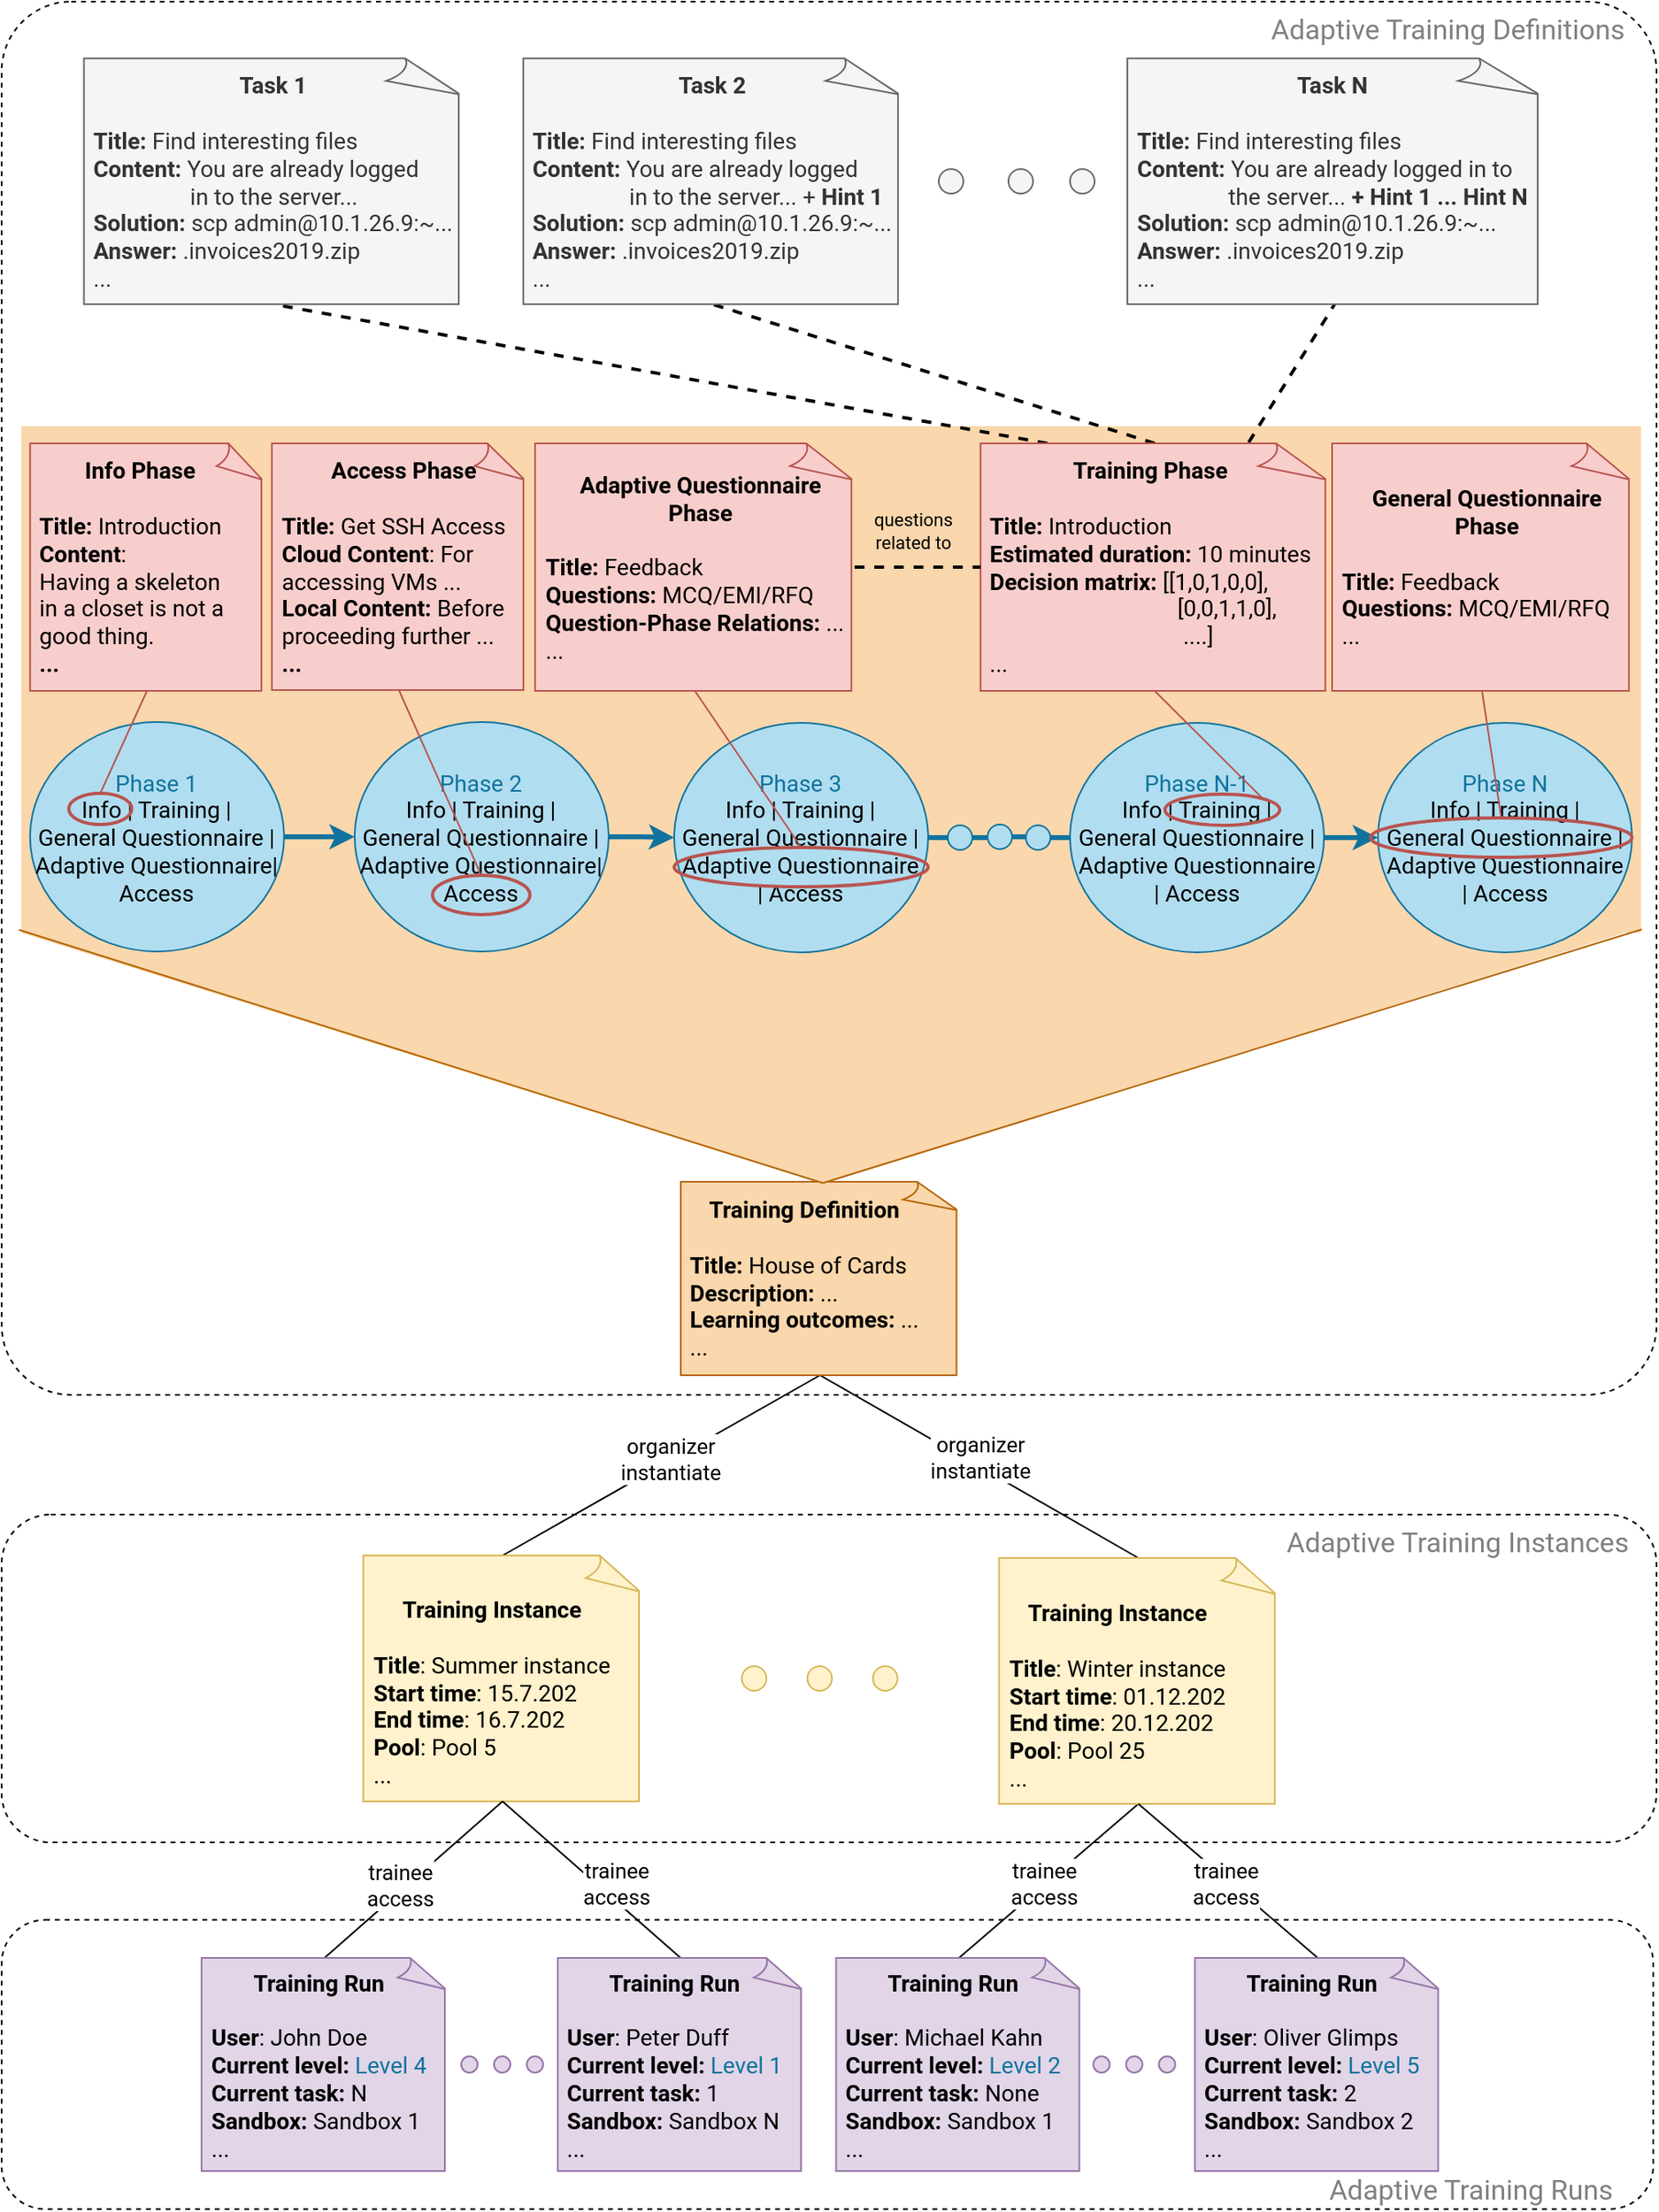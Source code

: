 <mxfile version="20.0.1" type="google"><diagram id="N9VuCAeONcaqFVB-W8J4" name="Page-1"><mxGraphModel grid="1" page="1" gridSize="10" guides="1" tooltips="1" connect="1" arrows="1" fold="1" pageScale="1" pageWidth="1010" pageHeight="1350" math="0" shadow="0"><root><mxCell id="0"/><mxCell id="1" parent="0"/><mxCell id="20mukdS7Ii_qEKHX3Sq8-68" value="&lt;div style=&quot;font-size: 13px&quot;&gt;&lt;font style=&quot;font-size: 17px&quot;&gt;Adaptive Training Runs&lt;/font&gt; &amp;nbsp; &amp;nbsp; &amp;nbsp;&amp;nbsp; &lt;br&gt;&lt;/div&gt;" style="rounded=1;whiteSpace=wrap;html=1;strokeWidth=1;fillColor=none;fontFamily=Roboto;align=right;dashed=1;verticalAlign=bottom;fontColor=#808080;rotation=0;arcSize=15;fontSource=https%3A%2F%2Ffonts.googleapis.com%2Fcss%3Ffamily%3DRoboto;" vertex="1" parent="1"><mxGeometry y="1170.3" width="1008" height="176.4" as="geometry"/></mxCell><mxCell id="20mukdS7Ii_qEKHX3Sq8-67" value="&lt;font style=&quot;font-size: 17px&quot;&gt;Adaptive Training Instances&lt;/font&gt; &amp;nbsp;&amp;nbsp;&amp;nbsp;&amp;nbsp; &lt;br&gt;&amp;nbsp;&amp;nbsp;&amp;nbsp;&amp;nbsp;&amp;nbsp; " style="rounded=1;whiteSpace=wrap;html=1;strokeWidth=1;fillColor=none;fontFamily=Roboto;align=right;dashed=1;verticalAlign=top;fontColor=#808080;rotation=0;arcSize=15;fontSource=https%3A%2F%2Ffonts.googleapis.com%2Fcss%3Ffamily%3DRoboto;" vertex="1" parent="1"><mxGeometry y="923" width="1010" height="200" as="geometry"/></mxCell><mxCell id="20mukdS7Ii_qEKHX3Sq8-66" value="&lt;div style=&quot;font-size: 14px&quot;&gt;&lt;font style=&quot;font-size: 17px&quot;&gt;Adaptive Training Definition&lt;/font&gt;&lt;font style=&quot;font-size: 17px&quot;&gt;s&lt;/font&gt; &amp;nbsp;&amp;nbsp;&amp;nbsp;&amp;nbsp; &lt;br&gt;&lt;/div&gt;&amp;nbsp;&amp;nbsp;&amp;nbsp;&amp;nbsp;&amp;nbsp; " style="rounded=1;whiteSpace=wrap;html=1;strokeWidth=1;fillColor=none;fontFamily=Roboto;align=right;dashed=1;verticalAlign=top;fontColor=#808080;rotation=0;arcSize=5;fontSource=https%3A%2F%2Ffonts.googleapis.com%2Fcss%3Ffamily%3DRoboto;" vertex="1" parent="1"><mxGeometry width="1010" height="850" as="geometry"/></mxCell><mxCell id="20mukdS7Ii_qEKHX3Sq8-1" value="" style="rounded=0;whiteSpace=wrap;html=1;strokeWidth=1;fillColor=#fad7ac;strokeColor=#FAD7AC;fontSize=14;fontFamily=Roboto;fontSource=https%3A%2F%2Ffonts.googleapis.com%2Fcss%3Ffamily%3DRoboto;" vertex="1" parent="1"><mxGeometry x="12.48" y="259.5" width="987.52" height="308" as="geometry"/></mxCell><mxCell id="20mukdS7Ii_qEKHX3Sq8-2" style="rounded=0;orthogonalLoop=1;jettySize=auto;html=1;exitX=0.5;exitY=1;exitDx=0;exitDy=0;exitPerimeter=0;endArrow=none;endFill=0;strokeWidth=1;entryX=0.5;entryY=0;entryDx=0;entryDy=0;entryPerimeter=0;startArrow=none;startFill=0;fontFamily=Roboto;fontSource=https%3A%2F%2Ffonts.googleapis.com%2Fcss%3Ffamily%3DRoboto;" edge="1" parent="1" source="20mukdS7Ii_qEKHX3Sq8-6" target="20mukdS7Ii_qEKHX3Sq8-7"><mxGeometry relative="1" as="geometry"/></mxCell><mxCell id="20mukdS7Ii_qEKHX3Sq8-3" value="&lt;font data-font-src=&quot;https://fonts.googleapis.com/css?family=Roboto&quot; style=&quot;font-size: 13px;&quot;&gt;organizer &lt;br style=&quot;font-size: 13px;&quot;&gt;instantiate &lt;/font&gt;" style="edgeLabel;html=1;align=center;verticalAlign=middle;resizable=0;points=[];rotation=0;fontSize=13;fontFamily=Roboto;fontSource=https%3A%2F%2Ffonts.googleapis.com%2Fcss%3Ffamily%3DRoboto;" vertex="1" connectable="0" parent="20mukdS7Ii_qEKHX3Sq8-2"><mxGeometry x="-0.064" y="-1" relative="1" as="geometry"><mxPoint as="offset"/></mxGeometry></mxCell><mxCell id="20mukdS7Ii_qEKHX3Sq8-4" style="edgeStyle=none;rounded=0;orthogonalLoop=1;jettySize=auto;html=1;exitX=0.5;exitY=1;exitDx=0;exitDy=0;exitPerimeter=0;entryX=0.5;entryY=0;entryDx=0;entryDy=0;entryPerimeter=0;endArrow=none;endFill=0;strokeWidth=1;startArrow=none;startFill=0;fontFamily=Roboto;fontSource=https%3A%2F%2Ffonts.googleapis.com%2Fcss%3Ffamily%3DRoboto;" edge="1" parent="1" source="20mukdS7Ii_qEKHX3Sq8-6" target="20mukdS7Ii_qEKHX3Sq8-20"><mxGeometry relative="1" as="geometry"/></mxCell><mxCell id="20mukdS7Ii_qEKHX3Sq8-5" value="&lt;font data-font-src=&quot;https://fonts.googleapis.com/css?family=Roboto&quot; style=&quot;font-size: 13px;&quot;&gt;organizer &lt;br style=&quot;font-size: 13px;&quot;&gt;instantiate &lt;/font&gt;" style="edgeLabel;html=1;align=center;verticalAlign=middle;resizable=0;points=[];rotation=0;fontSize=13;fontFamily=Roboto;fontSource=https%3A%2F%2Ffonts.googleapis.com%2Fcss%3Ffamily%3DRoboto;" vertex="1" connectable="0" parent="20mukdS7Ii_qEKHX3Sq8-4"><mxGeometry x="-0.179" y="-3" relative="1" as="geometry"><mxPoint x="19.03" y="1" as="offset"/></mxGeometry></mxCell><mxCell id="20mukdS7Ii_qEKHX3Sq8-6" value="&lt;div style=&quot;font-size: 14px;&quot; align=&quot;center&quot;&gt;&lt;font data-font-src=&quot;https://fonts.googleapis.com/css?family=Open+Sans&quot; style=&quot;font-size: 14px;&quot;&gt;Training Definition&lt;br style=&quot;font-size: 14px;&quot;&gt;&lt;/font&gt;&lt;/div&gt;&lt;div style=&quot;font-size: 14px;&quot;&gt;&lt;font data-font-src=&quot;https://fonts.googleapis.com/css?family=Open+Sans&quot; style=&quot;font-size: 14px;&quot;&gt;&lt;br style=&quot;font-size: 14px;&quot;&gt;&lt;/font&gt;&lt;/div&gt;&lt;div style=&quot;font-size: 14px;&quot;&gt;&lt;font data-font-src=&quot;https://fonts.googleapis.com/css?family=Open+Sans&quot; style=&quot;font-size: 14px;&quot;&gt;&lt;b style=&quot;font-size: 14px;&quot;&gt;Title&lt;/b&gt;: &lt;span style=&quot;font-weight: normal; font-size: 14px;&quot;&gt;House of Cards&lt;/span&gt; &lt;br style=&quot;font-size: 14px;&quot;&gt;&lt;/font&gt;&lt;/div&gt;&lt;div style=&quot;font-size: 14px;&quot;&gt;&lt;div style=&quot;font-size: 14px;&quot;&gt;&lt;font data-font-src=&quot;https://fonts.googleapis.com/css?family=Open+Sans&quot; style=&quot;font-size: 14px;&quot;&gt;&lt;b style=&quot;font-size: 14px;&quot;&gt;Description:&lt;/b&gt; &lt;span style=&quot;font-weight: normal; font-size: 14px;&quot;&gt;...&lt;/span&gt;&lt;/font&gt;&lt;font data-font-src=&quot;https://fonts.googleapis.com/css?family=Open+Sans&quot; style=&quot;font-size: 14px;&quot;&gt;&lt;br style=&quot;font-size: 14px;&quot;&gt;&lt;font data-font-src=&quot;https://fonts.googleapis.com/css?family=Roboto&quot; style=&quot;font-size: 14px;&quot;&gt;&lt;b style=&quot;font-size: 14px;&quot;&gt;Learning outcomes&lt;/b&gt;: &lt;span style=&quot;font-weight: normal; font-size: 14px;&quot;&gt;...&lt;/span&gt;&lt;/font&gt;&lt;br style=&quot;font-size: 14px;&quot;&gt;&lt;/font&gt;&lt;/div&gt; &lt;div style=&quot;font-size: 14px;&quot;&gt;&lt;font data-font-src=&quot;https://fonts.googleapis.com/css?family=Open+Sans&quot; style=&quot;font-size: 14px;&quot;&gt;&lt;span style=&quot;font-weight: normal; font-size: 14px;&quot;&gt;...&lt;/span&gt;&lt;/font&gt;&lt;/div&gt;&lt;/div&gt;" style="whiteSpace=wrap;html=1;shape=mxgraph.basic.document;fontStyle=1;fillColor=#fad7ac;strokeColor=#b46504;align=left;spacingLeft=4;fontSize=14;fontFamily=Roboto;fontSource=https%3A%2F%2Ffonts.googleapis.com%2Fcss%3Ffamily%3DRoboto;" vertex="1" parent="1"><mxGeometry x="414.48" y="720" width="170" height="118" as="geometry"/></mxCell><mxCell id="20mukdS7Ii_qEKHX3Sq8-7" value="&lt;font data-font-src=&quot;https://fonts.googleapis.com/css?family=Roboto&quot; style=&quot;font-size: 14px;&quot;&gt;&lt;b style=&quot;font-size: 14px;&quot;&gt;&lt;br style=&quot;font-size: 14px;&quot;&gt;&lt;/b&gt;&lt;/font&gt;&lt;div style=&quot;font-size: 14px;&quot;&gt;&lt;div style=&quot;font-size: 14px;&quot; align=&quot;center&quot;&gt;&lt;font data-font-src=&quot;https://fonts.googleapis.com/css?family=Roboto&quot; style=&quot;font-size: 14px;&quot;&gt;&lt;b style=&quot;font-size: 14px;&quot;&gt;Training Instance&lt;/b&gt;&lt;/font&gt;&lt;br style=&quot;font-size: 14px;&quot;&gt;&lt;/div&gt;&lt;br style=&quot;font-size: 14px;&quot;&gt;&lt;/div&gt;&lt;div style=&quot;font-size: 14px;&quot; align=&quot;left&quot;&gt;&lt;font data-font-src=&quot;https://fonts.googleapis.com/css?family=Roboto&quot; style=&quot;font-size: 14px;&quot;&gt;&lt;b style=&quot;font-size: 14px;&quot;&gt;Title&lt;/b&gt;: Summer instance &lt;br style=&quot;font-size: 14px;&quot;&gt;&lt;/font&gt;&lt;/div&gt;&lt;div style=&quot;font-size: 14px;&quot; align=&quot;left&quot;&gt;&lt;font data-font-src=&quot;https://fonts.googleapis.com/css?family=Roboto&quot; style=&quot;font-size: 14px;&quot;&gt;&lt;b style=&quot;font-size: 14px;&quot;&gt;Start&lt;/b&gt; &lt;b style=&quot;font-size: 14px;&quot;&gt;time&lt;/b&gt;: 15.7.202&lt;br style=&quot;font-size: 14px;&quot;&gt;&lt;/font&gt;&lt;/div&gt;&lt;div style=&quot;font-size: 14px;&quot; align=&quot;left&quot;&gt;&lt;font data-font-src=&quot;https://fonts.googleapis.com/css?family=Roboto&quot; style=&quot;font-size: 14px;&quot;&gt;&lt;b style=&quot;font-size: 14px;&quot;&gt;End&lt;/b&gt; &lt;b style=&quot;font-size: 14px;&quot;&gt;time&lt;/b&gt;: 16.7.202&lt;br style=&quot;font-size: 14px;&quot;&gt;&lt;b style=&quot;font-size: 14px;&quot;&gt;Pool&lt;/b&gt;: Pool 5&lt;br style=&quot;font-size: 14px;&quot;&gt;&lt;/font&gt;&lt;/div&gt;&lt;div style=&quot;font-size: 14px;&quot; align=&quot;left&quot;&gt;&lt;font data-font-src=&quot;https://fonts.googleapis.com/css?family=Roboto&quot; style=&quot;font-size: 14px;&quot;&gt;...&lt;br style=&quot;font-size: 14px;&quot;&gt;&lt;/font&gt;&lt;/div&gt;" style="whiteSpace=wrap;html=1;shape=mxgraph.basic.document;fillColor=#fff2cc;strokeColor=#d6b656;align=left;spacingLeft=4;fontSize=14;fontFamily=Roboto;fontSource=https%3A%2F%2Ffonts.googleapis.com%2Fcss%3Ffamily%3DRoboto;" vertex="1" parent="1"><mxGeometry x="220.71" y="948" width="170" height="150" as="geometry"/></mxCell><mxCell id="20mukdS7Ii_qEKHX3Sq8-8" style="edgeStyle=orthogonalEdgeStyle;rounded=0;orthogonalLoop=1;jettySize=auto;html=1;exitX=1;exitY=0.5;exitDx=0;exitDy=0;entryX=0;entryY=0.5;entryDx=0;entryDy=0;strokeWidth=3;strokeColor=#10739E;fontSize=14;fontFamily=Roboto;fontSource=https%3A%2F%2Ffonts.googleapis.com%2Fcss%3Ffamily%3DRoboto;" edge="1" parent="1" source="20mukdS7Ii_qEKHX3Sq8-9" target="vdEYlNnGW-P8rrdn6AJz-15"><mxGeometry relative="1" as="geometry"><mxPoint x="297.72" y="529.25" as="targetPoint"/></mxGeometry></mxCell><mxCell id="20mukdS7Ii_qEKHX3Sq8-11" style="edgeStyle=orthogonalEdgeStyle;rounded=0;orthogonalLoop=1;jettySize=auto;html=1;exitX=1;exitY=0.5;exitDx=0;exitDy=0;strokeWidth=3;endArrow=none;endFill=0;strokeColor=#10739E;fontSize=14;fontFamily=Roboto;fontSource=https%3A%2F%2Ffonts.googleapis.com%2Fcss%3Ffamily%3DRoboto;" edge="1" parent="1" source="vdEYlNnGW-P8rrdn6AJz-15" target="20mukdS7Ii_qEKHX3Sq8-14"><mxGeometry relative="1" as="geometry"/></mxCell><mxCell id="20mukdS7Ii_qEKHX3Sq8-13" style="edgeStyle=orthogonalEdgeStyle;rounded=0;orthogonalLoop=1;jettySize=auto;html=1;exitX=1;exitY=0.5;exitDx=0;exitDy=0;entryX=0;entryY=0.5;entryDx=0;entryDy=0;endArrow=none;endFill=0;strokeWidth=3;strokeColor=#10739E;fontSize=14;fontFamily=Roboto;fontSource=https%3A%2F%2Ffonts.googleapis.com%2Fcss%3Ffamily%3DRoboto;" edge="1" parent="1" source="20mukdS7Ii_qEKHX3Sq8-14" target="20mukdS7Ii_qEKHX3Sq8-16"><mxGeometry relative="1" as="geometry"/></mxCell><mxCell id="20mukdS7Ii_qEKHX3Sq8-14" value="" style="ellipse;whiteSpace=wrap;html=1;aspect=fixed;strokeWidth=1;fillColor=#b1ddf0;strokeColor=#10739e;fontSize=14;fontFamily=Roboto;fontSource=https%3A%2F%2Ffonts.googleapis.com%2Fcss%3Ffamily%3DRoboto;" vertex="1" parent="1"><mxGeometry x="577.42" y="502.5" width="15" height="15" as="geometry"/></mxCell><mxCell id="20mukdS7Ii_qEKHX3Sq8-15" style="edgeStyle=orthogonalEdgeStyle;rounded=0;orthogonalLoop=1;jettySize=auto;html=1;exitX=1;exitY=0.5;exitDx=0;exitDy=0;entryX=0;entryY=0.5;entryDx=0;entryDy=0;endArrow=none;endFill=0;strokeWidth=3;strokeColor=#10739E;fontSize=14;fontFamily=Roboto;fontSource=https%3A%2F%2Ffonts.googleapis.com%2Fcss%3Ffamily%3DRoboto;" edge="1" parent="1" source="20mukdS7Ii_qEKHX3Sq8-16" target="20mukdS7Ii_qEKHX3Sq8-18"><mxGeometry relative="1" as="geometry"/></mxCell><mxCell id="20mukdS7Ii_qEKHX3Sq8-16" value="" style="ellipse;whiteSpace=wrap;html=1;aspect=fixed;strokeWidth=1;fillColor=#b1ddf0;strokeColor=#10739e;fontSize=14;fontFamily=Roboto;fontSource=https%3A%2F%2Ffonts.googleapis.com%2Fcss%3Ffamily%3DRoboto;" vertex="1" parent="1"><mxGeometry x="601.7" y="502" width="15" height="15" as="geometry"/></mxCell><mxCell id="20mukdS7Ii_qEKHX3Sq8-17" style="edgeStyle=orthogonalEdgeStyle;rounded=0;orthogonalLoop=1;jettySize=auto;html=1;exitX=1;exitY=0.5;exitDx=0;exitDy=0;entryX=0;entryY=0.5;entryDx=0;entryDy=0;endArrow=classic;endFill=1;strokeWidth=3;strokeColor=#10739E;fontSize=14;startArrow=none;fontFamily=Roboto;fontSource=https%3A%2F%2Ffonts.googleapis.com%2Fcss%3Ffamily%3DRoboto;" edge="1" parent="1" source="vdEYlNnGW-P8rrdn6AJz-17" target="vdEYlNnGW-P8rrdn6AJz-16"><mxGeometry relative="1" as="geometry"/></mxCell><mxCell id="20mukdS7Ii_qEKHX3Sq8-18" value="" style="ellipse;whiteSpace=wrap;html=1;aspect=fixed;strokeWidth=1;fillColor=#b1ddf0;strokeColor=#10739e;fontSize=14;fontFamily=Roboto;fontSource=https%3A%2F%2Ffonts.googleapis.com%2Fcss%3Ffamily%3DRoboto;" vertex="1" parent="1"><mxGeometry x="625.09" y="502.5" width="15" height="15" as="geometry"/></mxCell><mxCell id="20mukdS7Ii_qEKHX3Sq8-19" style="rounded=0;orthogonalLoop=1;jettySize=auto;html=1;exitX=0.5;exitY=1;exitDx=0;exitDy=0;exitPerimeter=0;endArrow=none;endFill=0;strokeWidth=1;entryX=0.5;entryY=0;entryDx=0;entryDy=0;entryPerimeter=0;fontFamily=Roboto;fontSource=https%3A%2F%2Ffonts.googleapis.com%2Fcss%3Ffamily%3DRoboto;" edge="1" parent="1" source="20mukdS7Ii_qEKHX3Sq8-20" target="20mukdS7Ii_qEKHX3Sq8-32"><mxGeometry relative="1" as="geometry"/></mxCell><mxCell id="20mukdS7Ii_qEKHX3Sq8-20" value="&lt;div style=&quot;font-size: 14px&quot; align=&quot;center&quot;&gt;&lt;br style=&quot;font-size: 14px&quot;&gt;&lt;/div&gt;&lt;div style=&quot;font-size: 14px&quot; align=&quot;center&quot;&gt;&lt;font data-font-src=&quot;https://fonts.googleapis.com/css?family=Roboto&quot; style=&quot;font-size: 14px&quot;&gt;&lt;b style=&quot;font-size: 14px&quot;&gt;Training Instance&lt;/b&gt;&lt;/font&gt;&lt;br style=&quot;font-size: 14px&quot;&gt;&lt;/div&gt;&lt;font data-font-src=&quot;https://fonts.googleapis.com/css?family=Roboto&quot; style=&quot;font-size: 10px&quot;&gt;&lt;br style=&quot;font-size: 14px&quot;&gt;&lt;/font&gt;&lt;div style=&quot;font-size: 14px&quot;&gt;&lt;font data-font-src=&quot;https://fonts.googleapis.com/css?family=Roboto&quot; style=&quot;font-size: 14px&quot;&gt;&lt;b style=&quot;font-size: 14px&quot;&gt;Title&lt;/b&gt;: Winter instance &lt;br style=&quot;font-size: 14px&quot;&gt;&lt;/font&gt;&lt;/div&gt;&lt;div style=&quot;font-size: 14px&quot;&gt;&lt;font data-font-src=&quot;https://fonts.googleapis.com/css?family=Roboto&quot; style=&quot;font-size: 14px&quot;&gt;&lt;b style=&quot;font-size: 14px&quot;&gt;Start&lt;/b&gt; &lt;b style=&quot;font-size: 14px&quot;&gt;time&lt;/b&gt;: 01.12.202&lt;br style=&quot;font-size: 14px&quot;&gt;&lt;/font&gt;&lt;/div&gt;&lt;div style=&quot;font-size: 14px&quot;&gt;&lt;font data-font-src=&quot;https://fonts.googleapis.com/css?family=Roboto&quot; style=&quot;font-size: 14px&quot;&gt;&lt;b style=&quot;font-size: 14px&quot;&gt;End&lt;/b&gt; &lt;b style=&quot;font-size: 14px&quot;&gt;time&lt;/b&gt;: 20.12.202&lt;/font&gt;&lt;/div&gt;&lt;div style=&quot;font-size: 14px&quot;&gt;&lt;font data-font-src=&quot;https://fonts.googleapis.com/css?family=Roboto&quot; style=&quot;font-size: 14px&quot;&gt;&lt;b style=&quot;font-size: 14px&quot;&gt;Pool&lt;/b&gt;: Pool 25&lt;/font&gt;&lt;/div&gt;&lt;div style=&quot;font-size: 14px&quot;&gt;&lt;font data-font-src=&quot;https://fonts.googleapis.com/css?family=Roboto&quot; style=&quot;font-size: 14px&quot;&gt;...&lt;br style=&quot;font-size: 14px&quot;&gt;&lt;/font&gt;&lt;/div&gt;" style="whiteSpace=wrap;html=1;shape=mxgraph.basic.document;fillColor=#fff2cc;strokeColor=#d6b656;align=left;spacingLeft=4;fontSize=14;fontFamily=Roboto;fontSource=https%3A%2F%2Ffonts.googleapis.com%2Fcss%3Ffamily%3DRoboto;" vertex="1" parent="1"><mxGeometry x="608.76" y="949.5" width="170" height="150" as="geometry"/></mxCell><mxCell id="20mukdS7Ii_qEKHX3Sq8-21" style="edgeStyle=none;rounded=0;orthogonalLoop=1;jettySize=auto;html=1;exitX=0.5;exitY=0;exitDx=0;exitDy=0;exitPerimeter=0;entryX=0.5;entryY=1;entryDx=0;entryDy=0;entryPerimeter=0;endArrow=none;endFill=0;strokeWidth=1;fontFamily=Roboto;fontSource=https%3A%2F%2Ffonts.googleapis.com%2Fcss%3Ffamily%3DRoboto;" edge="1" parent="1" source="20mukdS7Ii_qEKHX3Sq8-22" target="20mukdS7Ii_qEKHX3Sq8-7"><mxGeometry relative="1" as="geometry"/></mxCell><mxCell id="20mukdS7Ii_qEKHX3Sq8-22" value="&lt;div align=&quot;center&quot;&gt;&lt;b style=&quot;font-size: 14px&quot;&gt;Training Run&lt;/b&gt;&lt;br style=&quot;font-size: 14px&quot;&gt;&lt;/div&gt;&lt;br style=&quot;font-size: 14px&quot;&gt;&lt;div style=&quot;font-size: 14px&quot;&gt;&lt;b style=&quot;font-size: 14px&quot;&gt;User&lt;/b&gt;: John Doe&lt;br style=&quot;font-size: 14px&quot;&gt;&lt;/div&gt;&lt;div style=&quot;font-size: 14px&quot;&gt;&lt;b style=&quot;font-size: 14px&quot;&gt;Current level:&lt;/b&gt; &lt;font style=&quot;font-size: 14px&quot; color=&quot;#10739E&quot;&gt;Level 4&lt;/font&gt;&lt;br style=&quot;font-size: 14px&quot;&gt;&lt;/div&gt;&lt;div style=&quot;font-size: 14px&quot;&gt;&lt;b style=&quot;font-size: 14px&quot;&gt;Current task: &lt;/b&gt;&lt;span style=&quot;font-size: 14px&quot;&gt;N&lt;/span&gt;&lt;/div&gt;&lt;div style=&quot;font-size: 14px&quot;&gt;&lt;b style=&quot;font-size: 14px&quot;&gt;Sandbox:&lt;/b&gt; Sandbox 1&lt;br style=&quot;font-size: 14px&quot;&gt;&lt;/div&gt;&lt;div style=&quot;font-size: 14px&quot;&gt;...&lt;br style=&quot;font-size: 14px&quot;&gt;&lt;/div&gt;" style="whiteSpace=wrap;html=1;shape=mxgraph.basic.document;fillColor=#e1d5e7;strokeColor=#9673a6;fontFamily=Roboto;fontSource=https%3A%2F%2Ffonts.googleapis.com%2Fcss%3Ffamily%3DRoboto;align=left;spacingLeft=4;fontSize=14;" vertex="1" parent="1"><mxGeometry x="122.02" y="1193.5" width="150" height="130" as="geometry"/></mxCell><mxCell id="20mukdS7Ii_qEKHX3Sq8-23" style="edgeStyle=none;rounded=0;orthogonalLoop=1;jettySize=auto;html=1;exitX=0.5;exitY=0;exitDx=0;exitDy=0;exitPerimeter=0;entryX=0.5;entryY=1;entryDx=0;entryDy=0;entryPerimeter=0;endArrow=none;endFill=0;strokeWidth=1;fontFamily=Roboto;fontSource=https%3A%2F%2Ffonts.googleapis.com%2Fcss%3Ffamily%3DRoboto;" edge="1" parent="1" source="20mukdS7Ii_qEKHX3Sq8-24" target="20mukdS7Ii_qEKHX3Sq8-7"><mxGeometry relative="1" as="geometry"/></mxCell><mxCell id="20mukdS7Ii_qEKHX3Sq8-24" value="&lt;div style=&quot;font-size: 14px&quot; align=&quot;center&quot;&gt;&lt;b style=&quot;font-size: 14px&quot;&gt;Training Run&lt;/b&gt;&lt;br style=&quot;font-size: 14px&quot;&gt;&lt;/div&gt;&lt;br style=&quot;font-size: 14px&quot;&gt;&lt;div style=&quot;font-size: 14px&quot;&gt;&lt;b style=&quot;font-size: 14px&quot;&gt;User&lt;/b&gt;: Peter Duff&lt;br style=&quot;font-size: 14px&quot;&gt;&lt;/div&gt;&lt;div style=&quot;font-size: 14px&quot;&gt;&lt;b style=&quot;font-size: 14px&quot;&gt;Current level:&lt;/b&gt; &lt;font style=&quot;font-size: 14px&quot; color=&quot;#10739E&quot;&gt;Level 1&lt;/font&gt;&lt;br style=&quot;font-size: 14px&quot;&gt;&lt;/div&gt;&lt;div style=&quot;font-size: 14px&quot;&gt;&lt;b style=&quot;font-size: 14px&quot;&gt;&lt;b style=&quot;font-size: 14px&quot;&gt;Current t&lt;/b&gt;ask: &lt;/b&gt;&lt;span style=&quot;font-size: 14px&quot;&gt;1&lt;/span&gt;&lt;br style=&quot;font-size: 14px&quot;&gt;&lt;b style=&quot;font-size: 14px&quot;&gt;Sandbox: &lt;/b&gt;Sandbox N&lt;br style=&quot;font-size: 14px&quot;&gt;&lt;/div&gt;&lt;div style=&quot;font-size: 14px&quot;&gt;...&lt;br style=&quot;font-size: 14px&quot;&gt;&lt;/div&gt;" style="whiteSpace=wrap;html=1;shape=mxgraph.basic.document;fillColor=#e1d5e7;strokeColor=#9673a6;fontFamily=Roboto;fontSource=https%3A%2F%2Ffonts.googleapis.com%2Fcss%3Ffamily%3DRoboto;align=left;spacingLeft=4;fontSize=14;" vertex="1" parent="1"><mxGeometry x="339.4" y="1193.5" width="150" height="130" as="geometry"/></mxCell><mxCell id="20mukdS7Ii_qEKHX3Sq8-25" value="" style="ellipse;whiteSpace=wrap;html=1;aspect=fixed;strokeWidth=1;fillColor=#fff2cc;strokeColor=#d6b656;fontSize=14;fontFamily=Roboto;fontSource=https%3A%2F%2Ffonts.googleapis.com%2Fcss%3Ffamily%3DRoboto;" vertex="1" parent="1"><mxGeometry x="451.76" y="1015.5" width="15" height="15" as="geometry"/></mxCell><mxCell id="20mukdS7Ii_qEKHX3Sq8-26" value="" style="ellipse;whiteSpace=wrap;html=1;aspect=fixed;strokeWidth=1;fillColor=#fff2cc;strokeColor=#d6b656;fontSize=14;fontFamily=Roboto;fontSource=https%3A%2F%2Ffonts.googleapis.com%2Fcss%3Ffamily%3DRoboto;" vertex="1" parent="1"><mxGeometry x="491.76" y="1015.5" width="15" height="15" as="geometry"/></mxCell><mxCell id="20mukdS7Ii_qEKHX3Sq8-27" value="" style="ellipse;whiteSpace=wrap;html=1;aspect=fixed;strokeWidth=1;fillColor=#fff2cc;strokeColor=#d6b656;fontSize=14;fontFamily=Roboto;fontSource=https%3A%2F%2Ffonts.googleapis.com%2Fcss%3Ffamily%3DRoboto;" vertex="1" parent="1"><mxGeometry x="531.76" y="1015.5" width="15" height="15" as="geometry"/></mxCell><mxCell id="20mukdS7Ii_qEKHX3Sq8-28" value="" style="ellipse;whiteSpace=wrap;html=1;aspect=fixed;strokeWidth=1;fillColor=#e1d5e7;strokeColor=#9673a6;fontSize=14;fontFamily=Roboto;fontSource=https%3A%2F%2Ffonts.googleapis.com%2Fcss%3Ffamily%3DRoboto;" vertex="1" parent="1"><mxGeometry x="280.49" y="1253.5" width="10" height="10" as="geometry"/></mxCell><mxCell id="20mukdS7Ii_qEKHX3Sq8-29" value="" style="ellipse;whiteSpace=wrap;html=1;aspect=fixed;strokeWidth=1;fillColor=#e1d5e7;strokeColor=#9673a6;fontSize=14;fontFamily=Roboto;fontSource=https%3A%2F%2Ffonts.googleapis.com%2Fcss%3Ffamily%3DRoboto;" vertex="1" parent="1"><mxGeometry x="300.49" y="1253.5" width="10" height="10" as="geometry"/></mxCell><mxCell id="20mukdS7Ii_qEKHX3Sq8-30" value="" style="ellipse;whiteSpace=wrap;html=1;aspect=fixed;strokeWidth=1;fillColor=#e1d5e7;strokeColor=#9673a6;fontSize=14;fontFamily=Roboto;fontSource=https%3A%2F%2Ffonts.googleapis.com%2Fcss%3Ffamily%3DRoboto;" vertex="1" parent="1"><mxGeometry x="320.49" y="1253.5" width="10" height="10" as="geometry"/></mxCell><mxCell id="20mukdS7Ii_qEKHX3Sq8-32" value="&lt;div style=&quot;font-size: 14px&quot; align=&quot;center&quot;&gt;&lt;b style=&quot;font-size: 14px&quot;&gt;Training Run&lt;/b&gt;&lt;br style=&quot;font-size: 14px&quot;&gt;&lt;/div&gt;&lt;br style=&quot;font-size: 14px&quot;&gt;&lt;div style=&quot;font-size: 14px&quot;&gt;&lt;b style=&quot;font-size: 14px&quot;&gt;User&lt;/b&gt;: Michael Kahn&lt;br style=&quot;font-size: 14px&quot;&gt;&lt;/div&gt;&lt;div style=&quot;font-size: 14px&quot;&gt;&lt;b style=&quot;font-size: 14px&quot;&gt;Current level:&lt;/b&gt; &lt;font style=&quot;font-size: 14px&quot; color=&quot;#10739E&quot;&gt;Level 2&lt;/font&gt;&lt;br style=&quot;font-size: 14px&quot;&gt;&lt;/div&gt;&lt;div style=&quot;font-size: 14px&quot;&gt;&lt;b style=&quot;font-size: 14px&quot;&gt;&lt;b style=&quot;font-size: 14px&quot;&gt;Current t&lt;/b&gt;ask: &lt;/b&gt;&lt;span style=&quot;font-size: 14px&quot;&gt;None&lt;/span&gt;&lt;/div&gt;&lt;div style=&quot;font-size: 14px&quot;&gt;&lt;b style=&quot;font-size: 14px&quot;&gt;Sandbox:&lt;/b&gt; &lt;font style=&quot;font-size: 14px&quot; color=&quot;#666666&quot;&gt;&lt;font style=&quot;font-size: 14px&quot; color=&quot;#000000&quot;&gt;Sandbox 1&lt;/font&gt;&lt;/font&gt;&lt;br style=&quot;font-size: 14px&quot;&gt;&lt;/div&gt;&lt;div style=&quot;font-size: 14px&quot;&gt;...&lt;br style=&quot;font-size: 14px&quot;&gt;&lt;/div&gt;" style="whiteSpace=wrap;html=1;shape=mxgraph.basic.document;fillColor=#e1d5e7;strokeColor=#9673a6;fontFamily=Roboto;fontSource=https%3A%2F%2Ffonts.googleapis.com%2Fcss%3Ffamily%3DRoboto;align=left;spacingLeft=4;fontSize=14;" vertex="1" parent="1"><mxGeometry x="509.26" y="1193.5" width="150" height="130" as="geometry"/></mxCell><mxCell id="20mukdS7Ii_qEKHX3Sq8-33" style="rounded=0;orthogonalLoop=1;jettySize=auto;html=1;exitX=0.5;exitY=0;exitDx=0;exitDy=0;exitPerimeter=0;entryX=0.5;entryY=1;entryDx=0;entryDy=0;entryPerimeter=0;endArrow=none;endFill=0;strokeWidth=1;fontFamily=Roboto;fontSource=https%3A%2F%2Ffonts.googleapis.com%2Fcss%3Ffamily%3DRoboto;" edge="1" parent="1" source="20mukdS7Ii_qEKHX3Sq8-35" target="20mukdS7Ii_qEKHX3Sq8-20"><mxGeometry relative="1" as="geometry"/></mxCell><mxCell id="20mukdS7Ii_qEKHX3Sq8-34" value="&lt;font data-font-src=&quot;https://fonts.googleapis.com/css?family=Roboto&quot; style=&quot;font-size: 13px;&quot;&gt;trainee&lt;br style=&quot;font-size: 13px;&quot;&gt; access&lt;/font&gt;" style="edgeLabel;html=1;align=center;verticalAlign=middle;resizable=0;points=[];rotation=0;fontSize=13;fontFamily=Roboto;fontSource=https%3A%2F%2Ffonts.googleapis.com%2Fcss%3Ffamily%3DRoboto;" vertex="1" connectable="0" parent="20mukdS7Ii_qEKHX3Sq8-33"><mxGeometry x="0.093" y="-3" relative="1" as="geometry"><mxPoint x="1.2" y="7.99" as="offset"/></mxGeometry></mxCell><mxCell id="20mukdS7Ii_qEKHX3Sq8-35" value="&lt;div style=&quot;font-size: 14px&quot; align=&quot;center&quot;&gt;&lt;b style=&quot;font-size: 14px&quot;&gt;Training Run&lt;/b&gt;&lt;br style=&quot;font-size: 14px&quot;&gt;&lt;/div&gt;&lt;br style=&quot;font-size: 14px&quot;&gt;&lt;div style=&quot;font-size: 14px&quot;&gt;&lt;b style=&quot;font-size: 14px&quot;&gt;User&lt;/b&gt;: Oliver Glimps&lt;br style=&quot;font-size: 14px&quot;&gt;&lt;/div&gt;&lt;div style=&quot;font-size: 14px&quot;&gt;&lt;b style=&quot;font-size: 14px&quot;&gt;Current level:&lt;/b&gt; &lt;font style=&quot;font-size: 14px&quot; color=&quot;#10739E&quot;&gt;Level 5&lt;/font&gt;&lt;br style=&quot;font-size: 14px&quot;&gt;&lt;/div&gt;&lt;div style=&quot;font-size: 14px&quot;&gt;&lt;b style=&quot;font-size: 14px&quot;&gt;&lt;b style=&quot;font-size: 14px&quot;&gt;Current t&lt;/b&gt;ask: &lt;/b&gt;&lt;span style=&quot;font-size: 14px&quot;&gt;2&lt;/span&gt;&lt;br style=&quot;font-size: 14px&quot;&gt;&lt;b style=&quot;font-size: 14px&quot;&gt;Sandbox: &lt;/b&gt;Sandbox 2&lt;br style=&quot;font-size: 14px&quot;&gt;&lt;/div&gt;&lt;div style=&quot;font-size: 14px&quot;&gt;...&lt;br style=&quot;font-size: 14px&quot;&gt;&lt;/div&gt;" style="whiteSpace=wrap;html=1;shape=mxgraph.basic.document;fillColor=#e1d5e7;strokeColor=#9673a6;fontFamily=Roboto;fontSource=https%3A%2F%2Ffonts.googleapis.com%2Fcss%3Ffamily%3DRoboto;align=left;spacingLeft=4;fontSize=14;" vertex="1" parent="1"><mxGeometry x="728.26" y="1193.5" width="150" height="130" as="geometry"/></mxCell><mxCell id="20mukdS7Ii_qEKHX3Sq8-40" value="" style="triangle;whiteSpace=wrap;html=1;rounded=0;strokeWidth=1;fillColor=#fad7ac;rotation=90;strokeColor=#FAD7AC;fontSize=14;fontFamily=Roboto;fontSource=https%3A%2F%2Ffonts.googleapis.com%2Fcss%3Ffamily%3DRoboto;" vertex="1" parent="1"><mxGeometry x="424.92" y="157.31" width="152.5" height="974.37" as="geometry"/></mxCell><mxCell id="20mukdS7Ii_qEKHX3Sq8-41" value="&lt;font data-font-src=&quot;https://fonts.googleapis.com/css?family=Roboto&quot; style=&quot;font-size: 13px;&quot;&gt;trainee&lt;br style=&quot;font-size: 13px;&quot;&gt; access&lt;/font&gt;" style="edgeLabel;html=1;align=center;verticalAlign=middle;resizable=0;points=[];rotation=0;fontSize=13;fontFamily=Roboto;fontSource=https%3A%2F%2Ffonts.googleapis.com%2Fcss%3Ffamily%3DRoboto;" vertex="1" connectable="0" parent="1"><mxGeometry x="635.372" y="1148" as="geometry"/></mxCell><mxCell id="20mukdS7Ii_qEKHX3Sq8-42" value="&lt;font data-font-src=&quot;https://fonts.googleapis.com/css?family=Roboto&quot; style=&quot;font-size: 13px;&quot;&gt;trainee&lt;br style=&quot;font-size: 13px;&quot;&gt; access&lt;/font&gt;" style="edgeLabel;html=1;align=center;verticalAlign=middle;resizable=0;points=[];rotation=0;fontSize=13;fontFamily=Roboto;fontSource=https%3A%2F%2Ffonts.googleapis.com%2Fcss%3Ffamily%3DRoboto;" vertex="1" connectable="0" parent="1"><mxGeometry x="374.76" y="1148" as="geometry"/></mxCell><mxCell id="20mukdS7Ii_qEKHX3Sq8-43" value="&lt;font data-font-src=&quot;https://fonts.googleapis.com/css?family=Roboto&quot; style=&quot;font-size: 13px;&quot;&gt;trainee&lt;br style=&quot;font-size: 13px;&quot;&gt; access&lt;/font&gt;" style="edgeLabel;html=1;align=center;verticalAlign=middle;resizable=0;points=[];rotation=0;fontSize=13;fontFamily=Roboto;fontSource=https%3A%2F%2Ffonts.googleapis.com%2Fcss%3Ffamily%3DRoboto;" vertex="1" connectable="0" parent="1"><mxGeometry x="246.76" y="1148" as="geometry"><mxPoint x="-4" y="1" as="offset"/></mxGeometry></mxCell><mxCell id="20mukdS7Ii_qEKHX3Sq8-44" style="edgeStyle=none;rounded=0;orthogonalLoop=1;jettySize=auto;html=1;exitX=1;exitY=0.5;exitDx=0;exitDy=0;entryX=1.001;entryY=0.995;entryDx=0;entryDy=0;entryPerimeter=0;startArrow=none;startFill=0;endArrow=none;endFill=0;strokeWidth=1;strokeColor=#B46504;fontSize=14;fontFamily=Roboto;fontSource=https%3A%2F%2Ffonts.googleapis.com%2Fcss%3Ffamily%3DRoboto;" edge="1" parent="1" source="20mukdS7Ii_qEKHX3Sq8-40" target="20mukdS7Ii_qEKHX3Sq8-1"><mxGeometry relative="1" as="geometry"/></mxCell><mxCell id="20mukdS7Ii_qEKHX3Sq8-45" style="edgeStyle=none;rounded=0;orthogonalLoop=1;jettySize=auto;html=1;exitX=1;exitY=0.5;exitDx=0;exitDy=0;entryX=-0.002;entryY=0.996;entryDx=0;entryDy=0;entryPerimeter=0;startArrow=none;startFill=0;endArrow=none;endFill=0;strokeColor=#B46504;strokeWidth=1;fontSize=14;fontFamily=Roboto;fontSource=https%3A%2F%2Ffonts.googleapis.com%2Fcss%3Ffamily%3DRoboto;" edge="1" parent="1" source="20mukdS7Ii_qEKHX3Sq8-40" target="20mukdS7Ii_qEKHX3Sq8-1"><mxGeometry relative="1" as="geometry"/></mxCell><mxCell id="20mukdS7Ii_qEKHX3Sq8-63" value="&lt;div style=&quot;font-size: 14px&quot; align=&quot;center&quot;&gt;&lt;font data-font-src=&quot;https://fonts.googleapis.com/css?family=Roboto&quot; style=&quot;font-size: 14px&quot;&gt;&amp;nbsp;&amp;nbsp; Info Phase&lt;br style=&quot;font-size: 14px&quot;&gt;&lt;/font&gt;&lt;/div&gt;&lt;div style=&quot;font-size: 14px&quot;&gt;&lt;br style=&quot;font-size: 14px&quot;&gt;&lt;/div&gt;&lt;div style=&quot;font-size: 14px&quot; align=&quot;left&quot;&gt;&lt;font data-font-src=&quot;https://fonts.googleapis.com/css?family=Roboto&quot; style=&quot;font-size: 14px&quot;&gt;&lt;b style=&quot;font-size: 14px&quot;&gt;Title&lt;/b&gt;:&lt;span style=&quot;font-weight: normal ; font-size: 14px&quot;&gt; Introduction&lt;/span&gt;&lt;/font&gt;&lt;span style=&quot;font-weight: normal ; font-size: 14px&quot;&gt;&lt;br style=&quot;font-size: 14px&quot;&gt;&lt;/span&gt;&lt;/div&gt;&lt;div style=&quot;font-size: 14px&quot; align=&quot;left&quot;&gt;&lt;span style=&quot;font-weight: normal ; font-size: 14px&quot;&gt;&lt;font data-font-src=&quot;https://fonts.googleapis.com/css?family=Roboto&quot; style=&quot;font-size: 14px&quot;&gt;&lt;b style=&quot;font-size: 14px&quot;&gt;Content&lt;/b&gt;: &lt;br&gt;Having a skeleton &lt;br&gt;in a &lt;/font&gt;&lt;font data-font-src=&quot;https://fonts.googleapis.com/css?family=Roboto&quot; style=&quot;font-size: 14px&quot;&gt;closet is not a&lt;br&gt; good thing.&lt;/font&gt;&lt;/span&gt;&lt;span style=&quot;font-weight: normal ; font-size: 14px&quot;&gt;&lt;/span&gt;&lt;/div&gt;&lt;div style=&quot;font-size: 14px&quot; align=&quot;left&quot;&gt;&lt;/div&gt;..." style="whiteSpace=wrap;html=1;shape=mxgraph.basic.document;fontStyle=1;fillColor=#f8cecc;strokeColor=#b85450;align=left;spacingLeft=4;fontSize=14;fontFamily=Roboto;fontSource=https%3A%2F%2Ffonts.googleapis.com%2Fcss%3Ffamily%3DRoboto;" vertex="1" parent="1"><mxGeometry x="17.36" y="269.5" width="142.64" height="151" as="geometry"/></mxCell><mxCell id="vdEYlNnGW-P8rrdn6AJz-10" style="rounded=0;orthogonalLoop=1;jettySize=auto;html=1;entryX=0.5;entryY=1;entryDx=0;entryDy=0;entryPerimeter=0;dashed=1;strokeWidth=2;endArrow=none;endFill=0;exitX=0.77;exitY=-0.004;exitDx=0;exitDy=0;exitPerimeter=0;fontFamily=Roboto;fontSource=https%3A%2F%2Ffonts.googleapis.com%2Fcss%3Ffamily%3DRoboto;" edge="1" parent="1" source="20mukdS7Ii_qEKHX3Sq8-64" target="vdEYlNnGW-P8rrdn6AJz-8"><mxGeometry relative="1" as="geometry"/></mxCell><mxCell id="vdEYlNnGW-P8rrdn6AJz-11" style="rounded=0;orthogonalLoop=1;jettySize=auto;html=1;exitX=0.5;exitY=0;exitDx=0;exitDy=0;exitPerimeter=0;entryX=0.5;entryY=1;entryDx=0;entryDy=0;entryPerimeter=0;dashed=1;strokeWidth=2;endArrow=none;endFill=0;fontFamily=Roboto;fontSource=https%3A%2F%2Ffonts.googleapis.com%2Fcss%3Ffamily%3DRoboto;" edge="1" parent="1" source="20mukdS7Ii_qEKHX3Sq8-64" target="vdEYlNnGW-P8rrdn6AJz-7"><mxGeometry relative="1" as="geometry"/></mxCell><mxCell id="vdEYlNnGW-P8rrdn6AJz-12" style="rounded=0;orthogonalLoop=1;jettySize=auto;html=1;exitX=0.192;exitY=0;exitDx=0;exitDy=0;exitPerimeter=0;entryX=0.5;entryY=1;entryDx=0;entryDy=0;entryPerimeter=0;dashed=1;strokeWidth=2;endArrow=none;endFill=0;fontFamily=Roboto;fontSource=https%3A%2F%2Ffonts.googleapis.com%2Fcss%3Ffamily%3DRoboto;" edge="1" parent="1" source="20mukdS7Ii_qEKHX3Sq8-64" target="vdEYlNnGW-P8rrdn6AJz-5"><mxGeometry relative="1" as="geometry"/></mxCell><mxCell id="20mukdS7Ii_qEKHX3Sq8-64" value="&lt;div style=&quot;font-size: 14px&quot; align=&quot;center&quot;&gt;&lt;font data-font-src=&quot;https://fonts.googleapis.com/css?family=Roboto&quot; style=&quot;font-size: 14px&quot;&gt;Training Phase&lt;br style=&quot;font-size: 14px&quot;&gt;&lt;/font&gt;&lt;/div&gt;&lt;div style=&quot;font-size: 14px&quot;&gt;&lt;br style=&quot;font-size: 14px&quot;&gt;&lt;/div&gt;&lt;div style=&quot;font-size: 14px&quot; align=&quot;left&quot;&gt;&lt;font data-font-src=&quot;https://fonts.googleapis.com/css?family=Roboto&quot; style=&quot;font-size: 14px&quot;&gt;&lt;b style=&quot;font-size: 14px&quot;&gt;Title&lt;/b&gt;: &lt;span style=&quot;font-weight: normal ; font-size: 14px&quot;&gt;Introduction&lt;/span&gt;&lt;/font&gt;&lt;br style=&quot;font-size: 14px&quot;&gt;&lt;/div&gt;&lt;div style=&quot;font-size: 14px&quot; align=&quot;left&quot;&gt;&lt;font data-font-src=&quot;https://fonts.googleapis.com/css?family=Open+Sans&quot; style=&quot;font-size: 14px&quot;&gt;&lt;b style=&quot;font-size: 14px&quot;&gt;Estimated duration&lt;/b&gt;: &lt;span style=&quot;font-weight: normal&quot;&gt;10 minutes&lt;/span&gt;&lt;span style=&quot;font-weight: normal ; font-size: 14px&quot;&gt; &lt;br&gt;&lt;/span&gt;&lt;/font&gt;&lt;/div&gt;&lt;div style=&quot;font-size: 14px&quot; align=&quot;left&quot;&gt;&lt;font data-font-src=&quot;https://fonts.googleapis.com/css?family=Open+Sans&quot; style=&quot;font-size: 14px&quot;&gt;Decision matrix: &lt;span style=&quot;font-weight: normal ; font-size: 14px&quot;&gt;[[1,0,1,0,0], &lt;br&gt;&lt;/span&gt;&lt;/font&gt;&lt;/div&gt;&lt;div style=&quot;font-size: 14px&quot; align=&quot;left&quot;&gt;&lt;font data-font-src=&quot;https://fonts.googleapis.com/css?family=Open+Sans&quot; style=&quot;font-size: 14px&quot;&gt;&lt;span style=&quot;font-weight: normal ; font-size: 14px&quot;&gt;&amp;nbsp;&amp;nbsp;&amp;nbsp;&amp;nbsp;&amp;nbsp;&amp;nbsp;&amp;nbsp;&amp;nbsp;&amp;nbsp;&amp;nbsp;&amp;nbsp;&amp;nbsp;&amp;nbsp;&amp;nbsp;&amp;nbsp;&amp;nbsp;&amp;nbsp;&amp;nbsp;&amp;nbsp;&amp;nbsp;&amp;nbsp;&amp;nbsp;&amp;nbsp;&amp;nbsp;&amp;nbsp;&amp;nbsp;&amp;nbsp;&amp;nbsp;&amp;nbsp;&amp;nbsp;&amp;nbsp;&amp;nbsp; [0,0,1,1,0], &lt;br&gt;&lt;/span&gt;&lt;/font&gt;&lt;/div&gt;&lt;div style=&quot;font-size: 14px&quot; align=&quot;left&quot;&gt;&lt;font data-font-src=&quot;https://fonts.googleapis.com/css?family=Open+Sans&quot; style=&quot;font-size: 14px&quot;&gt;&lt;span style=&quot;font-weight: normal ; font-size: 14px&quot;&gt;&amp;nbsp;&amp;nbsp;&amp;nbsp;&amp;nbsp;&amp;nbsp;&amp;nbsp;&amp;nbsp;&amp;nbsp;&amp;nbsp;&amp;nbsp;&amp;nbsp;&amp;nbsp;&amp;nbsp;&amp;nbsp;&amp;nbsp;&amp;nbsp;&amp;nbsp;&amp;nbsp;&amp;nbsp;&amp;nbsp;&amp;nbsp;&amp;nbsp;&amp;nbsp;&amp;nbsp;&amp;nbsp;&amp;nbsp;&amp;nbsp;&amp;nbsp;&amp;nbsp;&amp;nbsp;&amp;nbsp;&amp;nbsp;&amp;nbsp; ....]&lt;/span&gt;&lt;br style=&quot;font-size: 14px&quot;&gt;&lt;/font&gt;&lt;/div&gt;&lt;div style=&quot;font-size: 14px&quot; align=&quot;left&quot;&gt;&lt;span style=&quot;font-weight: normal ; font-size: 14px&quot;&gt;...&lt;/span&gt;&lt;br style=&quot;font-size: 14px&quot;&gt;&lt;/div&gt;" style="whiteSpace=wrap;html=1;shape=mxgraph.basic.document;fontStyle=1;fillColor=#f8cecc;strokeColor=#b85450;align=left;spacingLeft=4;fontSize=14;fontFamily=Roboto;fontSource=https%3A%2F%2Ffonts.googleapis.com%2Fcss%3Ffamily%3DRoboto;" vertex="1" parent="1"><mxGeometry x="597.41" y="269.5" width="212.59" height="151" as="geometry"/></mxCell><mxCell id="20mukdS7Ii_qEKHX3Sq8-65" value="&lt;div style=&quot;font-size: 14px&quot; align=&quot;center&quot;&gt;&lt;span style=&quot;font-weight: normal ; font-size: 14px&quot;&gt;&lt;font data-font-src=&quot;https://fonts.googleapis.com/css?family=Roboto&quot; style=&quot;font-size: 14px&quot;&gt;&lt;b style=&quot;font-size: 14px&quot;&gt;General Questionnaire Phase&lt;/b&gt;&lt;br style=&quot;font-size: 14px&quot;&gt;&lt;/font&gt;&lt;/span&gt;&lt;/div&gt;&lt;div style=&quot;font-size: 14px&quot;&gt;&lt;span style=&quot;font-weight: normal ; font-size: 14px&quot;&gt;&lt;br style=&quot;font-size: 14px&quot;&gt;&lt;/span&gt;&lt;/div&gt;&lt;div style=&quot;font-size: 14px&quot; align=&quot;left&quot;&gt;&lt;span style=&quot;font-weight: normal ; font-size: 14px&quot;&gt;&lt;font data-font-src=&quot;https://fonts.googleapis.com/css?family=Roboto&quot; style=&quot;font-size: 14px&quot;&gt;&lt;b style=&quot;font-size: 14px&quot;&gt;Title:&lt;/b&gt; Feedback&lt;/font&gt;&lt;/span&gt;&lt;/div&gt;&lt;div style=&quot;font-size: 14px&quot; align=&quot;left&quot;&gt;&lt;span style=&quot;font-weight: normal ; font-size: 14px&quot;&gt;&lt;font data-font-src=&quot;https://fonts.googleapis.com/css?family=Open+Sans&quot; style=&quot;font-size: 14px&quot;&gt;&lt;b style=&quot;font-size: 14px&quot;&gt;Questions:&lt;/b&gt; MCQ/EMI/RFQ&lt;br style=&quot;font-size: 14px&quot;&gt;&lt;/font&gt;&lt;/span&gt;&lt;/div&gt;&lt;div style=&quot;font-size: 14px&quot; align=&quot;left&quot;&gt;&lt;span style=&quot;font-weight: normal ; font-size: 14px&quot;&gt;...&lt;/span&gt;&lt;br style=&quot;font-size: 14px&quot;&gt;&lt;/div&gt;" style="whiteSpace=wrap;html=1;shape=mxgraph.basic.document;fontStyle=1;fillColor=#f8cecc;strokeColor=#b85450;align=left;spacingLeft=4;fontSize=14;fontFamily=Roboto;fontSource=https%3A%2F%2Ffonts.googleapis.com%2Fcss%3Ffamily%3DRoboto;" vertex="1" parent="1"><mxGeometry x="812" y="269.5" width="183" height="151" as="geometry"/></mxCell><mxCell id="I__VyptzWKjoGvlsNwZ3-2" value="" style="ellipse;whiteSpace=wrap;html=1;aspect=fixed;strokeWidth=1;fillColor=#e1d5e7;strokeColor=#9673a6;fontSize=14;fontFamily=Roboto;fontSource=https%3A%2F%2Ffonts.googleapis.com%2Fcss%3Ffamily%3DRoboto;" vertex="1" parent="1"><mxGeometry x="666.26" y="1253.5" width="10" height="10" as="geometry"/></mxCell><mxCell id="I__VyptzWKjoGvlsNwZ3-3" value="" style="ellipse;whiteSpace=wrap;html=1;aspect=fixed;strokeWidth=1;fillColor=#e1d5e7;strokeColor=#9673a6;fontSize=14;fontFamily=Roboto;fontSource=https%3A%2F%2Ffonts.googleapis.com%2Fcss%3Ffamily%3DRoboto;" vertex="1" parent="1"><mxGeometry x="686.26" y="1253.5" width="10" height="10" as="geometry"/></mxCell><mxCell id="I__VyptzWKjoGvlsNwZ3-4" value="" style="ellipse;whiteSpace=wrap;html=1;aspect=fixed;strokeWidth=1;fillColor=#e1d5e7;strokeColor=#9673a6;fontSize=14;fontFamily=Roboto;fontSource=https%3A%2F%2Ffonts.googleapis.com%2Fcss%3Ffamily%3DRoboto;" vertex="1" parent="1"><mxGeometry x="706.26" y="1253.5" width="10" height="10" as="geometry"/></mxCell><mxCell id="vdEYlNnGW-P8rrdn6AJz-5" value="&lt;div style=&quot;font-size: 14px&quot; align=&quot;center&quot;&gt;&lt;font data-font-src=&quot;https://fonts.googleapis.com/css?family=Roboto&quot; style=&quot;font-size: 14px&quot;&gt;Task 1&lt;br style=&quot;font-size: 14px&quot;&gt;&lt;/font&gt;&lt;/div&gt;&lt;div style=&quot;font-size: 14px&quot;&gt;&lt;br style=&quot;font-size: 14px&quot;&gt;&lt;/div&gt;&lt;div style=&quot;font-size: 14px&quot; align=&quot;left&quot;&gt;&lt;font data-font-src=&quot;https://fonts.googleapis.com/css?family=Roboto&quot; style=&quot;font-size: 14px&quot;&gt;&lt;b style=&quot;font-size: 14px&quot;&gt;Title&lt;/b&gt;: &lt;span style=&quot;font-weight: normal&quot;&gt;Find interesting files&lt;/span&gt;&lt;/font&gt;&lt;br style=&quot;font-size: 14px&quot;&gt;&lt;/div&gt;&lt;div style=&quot;font-size: 14px&quot; align=&quot;left&quot;&gt;&lt;font data-font-src=&quot;https://fonts.googleapis.com/css?family=Open+Sans&quot; style=&quot;font-size: 14px&quot;&gt;&lt;b style=&quot;font-size: 14px&quot;&gt;Content&lt;/b&gt;: &lt;span style=&quot;font-weight: normal&quot;&gt;You are already logged &lt;br&gt;&lt;/span&gt;&lt;/font&gt;&lt;/div&gt;&lt;div style=&quot;font-size: 14px&quot; align=&quot;left&quot;&gt;&lt;font data-font-src=&quot;https://fonts.googleapis.com/css?family=Open+Sans&quot; style=&quot;font-size: 14px&quot;&gt;&lt;span style=&quot;font-weight: normal&quot;&gt;&amp;nbsp;&amp;nbsp;&amp;nbsp;&amp;nbsp;&amp;nbsp;&amp;nbsp;&amp;nbsp;&amp;nbsp;&amp;nbsp;&amp;nbsp;&amp;nbsp;&amp;nbsp;&amp;nbsp;&amp;nbsp;&amp;nbsp;&amp;nbsp; in to the server&lt;/span&gt;&lt;span style=&quot;font-weight: normal ; font-size: 14px&quot;&gt;...&lt;br&gt;&lt;/span&gt;&lt;/font&gt;&lt;/div&gt;&lt;div style=&quot;font-size: 14px&quot; align=&quot;left&quot;&gt;&lt;font data-font-src=&quot;https://fonts.googleapis.com/css?family=Open+Sans&quot; style=&quot;font-size: 14px&quot;&gt;&lt;b style=&quot;font-size: 14px&quot;&gt;Solution&lt;/b&gt;: &lt;span style=&quot;font-weight: normal ; font-size: 14px&quot;&gt;scp admin@10.1.26.9:~...&lt;/span&gt;&lt;br style=&quot;font-size: 14px&quot;&gt;&lt;/font&gt;&lt;/div&gt;&lt;div style=&quot;font-size: 14px&quot; align=&quot;left&quot;&gt;&lt;font data-font-src=&quot;https://fonts.googleapis.com/css?family=Open+Sans&quot; style=&quot;font-size: 14px&quot;&gt;&lt;b style=&quot;font-size: 14px&quot;&gt;Answer&lt;/b&gt;: &lt;span style=&quot;font-weight: normal ; font-size: 14px&quot;&gt;.invoices2019.zip&lt;/span&gt;&lt;/font&gt;&lt;/div&gt;&lt;div style=&quot;font-size: 14px&quot; align=&quot;left&quot;&gt;&lt;span style=&quot;font-weight: normal ; font-size: 14px&quot;&gt;...&lt;/span&gt;&lt;br style=&quot;font-size: 14px&quot;&gt;&lt;/div&gt;" style="whiteSpace=wrap;html=1;shape=mxgraph.basic.document;fontStyle=1;fillColor=#f5f5f5;strokeColor=#666666;align=left;spacingLeft=4;fontSize=14;fontColor=#333333;fontFamily=Roboto;fontSource=https%3A%2F%2Ffonts.googleapis.com%2Fcss%3Ffamily%3DRoboto;" vertex="1" parent="1"><mxGeometry x="50.23" y="34.62" width="231.05" height="150" as="geometry"/></mxCell><mxCell id="vdEYlNnGW-P8rrdn6AJz-7" value="&lt;div style=&quot;font-size: 14px&quot; align=&quot;center&quot;&gt;&lt;font data-font-src=&quot;https://fonts.googleapis.com/css?family=Roboto&quot; style=&quot;font-size: 14px&quot;&gt;Task 2&lt;br style=&quot;font-size: 14px&quot;&gt;&lt;/font&gt;&lt;/div&gt;&lt;div style=&quot;font-size: 14px&quot;&gt;&lt;br style=&quot;font-size: 14px&quot;&gt;&lt;/div&gt;&lt;div style=&quot;font-size: 14px&quot; align=&quot;left&quot;&gt;&lt;font data-font-src=&quot;https://fonts.googleapis.com/css?family=Roboto&quot; style=&quot;font-size: 14px&quot;&gt;&lt;b style=&quot;font-size: 14px&quot;&gt;Title&lt;/b&gt;: &lt;span style=&quot;font-weight: normal&quot;&gt;Find interesting files&lt;/span&gt;&lt;/font&gt;&lt;br style=&quot;font-size: 14px&quot;&gt;&lt;/div&gt;&lt;div style=&quot;font-size: 14px&quot; align=&quot;left&quot;&gt;&lt;font data-font-src=&quot;https://fonts.googleapis.com/css?family=Open+Sans&quot; style=&quot;font-size: 14px&quot;&gt;&lt;b style=&quot;font-size: 14px&quot;&gt;Content&lt;/b&gt;: &lt;span style=&quot;font-weight: normal&quot;&gt;You are already logged &lt;br&gt;&lt;/span&gt;&lt;/font&gt;&lt;/div&gt;&lt;div style=&quot;font-size: 14px&quot; align=&quot;left&quot;&gt;&lt;font data-font-src=&quot;https://fonts.googleapis.com/css?family=Open+Sans&quot; style=&quot;font-size: 14px&quot;&gt;&lt;span style=&quot;font-weight: normal&quot;&gt;&amp;nbsp;&amp;nbsp;&amp;nbsp;&amp;nbsp;&amp;nbsp;&amp;nbsp;&amp;nbsp;&amp;nbsp;&amp;nbsp;&amp;nbsp;&amp;nbsp;&amp;nbsp;&amp;nbsp;&amp;nbsp;&amp;nbsp;&amp;nbsp; in to the server&lt;/span&gt;&lt;span style=&quot;font-weight: normal ; font-size: 14px&quot;&gt;... + &lt;b&gt;Hint 1&lt;/b&gt;&lt;br&gt;&lt;/span&gt;&lt;/font&gt;&lt;/div&gt;&lt;div style=&quot;font-size: 14px&quot; align=&quot;left&quot;&gt;&lt;font data-font-src=&quot;https://fonts.googleapis.com/css?family=Open+Sans&quot; style=&quot;font-size: 14px&quot;&gt;&lt;b style=&quot;font-size: 14px&quot;&gt;Solution&lt;/b&gt;: &lt;span style=&quot;font-weight: normal ; font-size: 14px&quot;&gt;scp admin@10.1.26.9:~...&lt;/span&gt;&lt;br style=&quot;font-size: 14px&quot;&gt;&lt;/font&gt;&lt;/div&gt;&lt;div style=&quot;font-size: 14px&quot; align=&quot;left&quot;&gt;&lt;font data-font-src=&quot;https://fonts.googleapis.com/css?family=Open+Sans&quot; style=&quot;font-size: 14px&quot;&gt;&lt;b style=&quot;font-size: 14px&quot;&gt;Answer&lt;/b&gt;: &lt;span style=&quot;font-weight: normal ; font-size: 14px&quot;&gt;.invoices2019.zip&lt;/span&gt;&lt;/font&gt;&lt;/div&gt;&lt;div style=&quot;font-size: 14px&quot; align=&quot;left&quot;&gt;&lt;span style=&quot;font-weight: normal ; font-size: 14px&quot;&gt;...&lt;/span&gt;&lt;br style=&quot;font-size: 14px&quot;&gt;&lt;/div&gt;" style="whiteSpace=wrap;html=1;shape=mxgraph.basic.document;fontStyle=1;fillColor=#f5f5f5;strokeColor=#666666;align=left;spacingLeft=4;fontSize=14;fontColor=#333333;fontFamily=Roboto;fontSource=https%3A%2F%2Ffonts.googleapis.com%2Fcss%3Ffamily%3DRoboto;" vertex="1" parent="1"><mxGeometry x="318.38" y="34.62" width="231.05" height="150" as="geometry"/></mxCell><mxCell id="vdEYlNnGW-P8rrdn6AJz-8" value="&lt;div style=&quot;font-size: 14px&quot; align=&quot;center&quot;&gt;&lt;font data-font-src=&quot;https://fonts.googleapis.com/css?family=Roboto&quot; style=&quot;font-size: 14px&quot;&gt;Task N&lt;br style=&quot;font-size: 14px&quot;&gt;&lt;/font&gt;&lt;/div&gt;&lt;div style=&quot;font-size: 14px&quot;&gt;&lt;br style=&quot;font-size: 14px&quot;&gt;&lt;/div&gt;&lt;div style=&quot;font-size: 14px&quot; align=&quot;left&quot;&gt;&lt;font data-font-src=&quot;https://fonts.googleapis.com/css?family=Roboto&quot; style=&quot;font-size: 14px&quot;&gt;&lt;b style=&quot;font-size: 14px&quot;&gt;Title&lt;/b&gt;: &lt;span style=&quot;font-weight: normal&quot;&gt;Find interesting files&lt;/span&gt;&lt;/font&gt;&lt;br style=&quot;font-size: 14px&quot;&gt;&lt;/div&gt;&lt;div style=&quot;font-size: 14px&quot; align=&quot;left&quot;&gt;&lt;font data-font-src=&quot;https://fonts.googleapis.com/css?family=Open+Sans&quot; style=&quot;font-size: 14px&quot;&gt;&lt;b style=&quot;font-size: 14px&quot;&gt;Content&lt;/b&gt;: &lt;span style=&quot;font-weight: normal&quot;&gt;You are already logged in to&lt;/span&gt;&lt;/font&gt;&lt;/div&gt;&lt;div style=&quot;font-size: 14px&quot; align=&quot;left&quot;&gt;&lt;font data-font-src=&quot;https://fonts.googleapis.com/css?family=Open+Sans&quot; style=&quot;font-size: 14px&quot;&gt;&lt;span style=&quot;font-weight: normal&quot;&gt;&amp;nbsp;&amp;nbsp;&amp;nbsp;&amp;nbsp;&amp;nbsp;&amp;nbsp;&amp;nbsp;&amp;nbsp;&amp;nbsp;&amp;nbsp;&amp;nbsp;&amp;nbsp;&amp;nbsp;&amp;nbsp;&amp;nbsp; the server&lt;/span&gt;&lt;span style=&quot;font-weight: normal ; font-size: 14px&quot;&gt;... &lt;b&gt;+ Hint 1 ... Hint N&lt;/b&gt;&lt;br&gt;&lt;/span&gt;&lt;/font&gt;&lt;/div&gt;&lt;div style=&quot;font-size: 14px&quot; align=&quot;left&quot;&gt;&lt;font data-font-src=&quot;https://fonts.googleapis.com/css?family=Open+Sans&quot; style=&quot;font-size: 14px&quot;&gt;&lt;b style=&quot;font-size: 14px&quot;&gt;Solution&lt;/b&gt;: &lt;span style=&quot;font-weight: normal ; font-size: 14px&quot;&gt;scp admin@10.1.26.9:~...&lt;/span&gt;&lt;br style=&quot;font-size: 14px&quot;&gt;&lt;/font&gt;&lt;/div&gt;&lt;div style=&quot;font-size: 14px&quot; align=&quot;left&quot;&gt;&lt;font data-font-src=&quot;https://fonts.googleapis.com/css?family=Open+Sans&quot; style=&quot;font-size: 14px&quot;&gt;&lt;b style=&quot;font-size: 14px&quot;&gt;Answer&lt;/b&gt;: &lt;span style=&quot;font-weight: normal ; font-size: 14px&quot;&gt;.invoices2019.zip&lt;/span&gt;&lt;/font&gt;&lt;/div&gt;&lt;div style=&quot;font-size: 14px&quot; align=&quot;left&quot;&gt;&lt;span style=&quot;font-weight: normal ; font-size: 14px&quot;&gt;...&lt;/span&gt;&lt;br style=&quot;font-size: 14px&quot;&gt;&lt;/div&gt;" style="whiteSpace=wrap;html=1;shape=mxgraph.basic.document;fontStyle=1;fillColor=#f5f5f5;strokeColor=#666666;align=left;spacingLeft=4;fontSize=14;fontColor=#333333;fontFamily=Roboto;fontSource=https%3A%2F%2Ffonts.googleapis.com%2Fcss%3Ffamily%3DRoboto;" vertex="1" parent="1"><mxGeometry x="687.05" y="34.62" width="252.95" height="150" as="geometry"/></mxCell><mxCell id="vdEYlNnGW-P8rrdn6AJz-15" value="&lt;font data-font-src=&quot;https://fonts.googleapis.com/css?family=Roboto&quot; style=&quot;font-size: 14px&quot; color=&quot;#10739E&quot;&gt;Phase 3&lt;/font&gt;&lt;font data-font-src=&quot;https://fonts.googleapis.com/css?family=Roboto&quot; style=&quot;font-size: 14px&quot;&gt;&lt;br style=&quot;font-size: 14px&quot;&gt;&lt;/font&gt;&lt;div&gt;&lt;font data-font-src=&quot;https://fonts.googleapis.com/css?family=Roboto&quot; style=&quot;font-size: 14px&quot;&gt;Info | Training | &lt;br&gt;&lt;/font&gt;&lt;/div&gt;&lt;div&gt;&lt;font data-font-src=&quot;https://fonts.googleapis.com/css?family=Roboto&quot; style=&quot;font-size: 14px&quot;&gt;General Questionnaire | Adaptive Questionnaire &lt;/font&gt;&lt;/div&gt;| Access" style="ellipse;whiteSpace=wrap;html=1;strokeWidth=1;fillColor=#b1ddf0;strokeColor=#10739e;fontSize=14;fontFamily=Roboto;fontSource=https%3A%2F%2Ffonts.googleapis.com%2Fcss%3Ffamily%3DRoboto;" vertex="1" parent="1"><mxGeometry x="410.46" y="440" width="155" height="140" as="geometry"/></mxCell><mxCell id="vdEYlNnGW-P8rrdn6AJz-16" value="&lt;font data-font-src=&quot;https://fonts.googleapis.com/css?family=Roboto&quot; style=&quot;font-size: 14px&quot; color=&quot;#10739E&quot;&gt;Phase N&lt;/font&gt;&lt;font data-font-src=&quot;https://fonts.googleapis.com/css?family=Roboto&quot; style=&quot;font-size: 14px&quot;&gt;&lt;br style=&quot;font-size: 14px&quot;&gt;&lt;/font&gt;&lt;div&gt;&lt;font data-font-src=&quot;https://fonts.googleapis.com/css?family=Roboto&quot; style=&quot;font-size: 14px&quot;&gt;Info | Training | &lt;br&gt;&lt;/font&gt;&lt;/div&gt;&lt;div&gt;&lt;font data-font-src=&quot;https://fonts.googleapis.com/css?family=Roboto&quot; style=&quot;font-size: 14px&quot;&gt;General Questionnaire | Adaptive Questionnaire &lt;/font&gt;&lt;/div&gt;| Access" style="ellipse;whiteSpace=wrap;html=1;strokeWidth=1;fillColor=#b1ddf0;strokeColor=#10739e;fontSize=14;fontFamily=Roboto;fontSource=https%3A%2F%2Ffonts.googleapis.com%2Fcss%3Ffamily%3DRoboto;" vertex="1" parent="1"><mxGeometry x="840" y="440" width="155" height="140" as="geometry"/></mxCell><mxCell id="20mukdS7Ii_qEKHX3Sq8-48" value="" style="ellipse;whiteSpace=wrap;html=1;strokeColor=#b85450;strokeWidth=2;fillColor=none;fontSize=14;fontFamily=Roboto;fontSource=https%3A%2F%2Ffonts.googleapis.com%2Fcss%3Ffamily%3DRoboto;" vertex="1" parent="1"><mxGeometry x="835.45" y="498" width="159.55" height="24" as="geometry"/></mxCell><mxCell id="20mukdS7Ii_qEKHX3Sq8-62" style="edgeStyle=none;rounded=0;orthogonalLoop=1;jettySize=auto;html=1;exitX=0.5;exitY=0;exitDx=0;exitDy=0;endArrow=none;endFill=0;strokeColor=#b85450;fontFamily=Roboto;fillColor=#f8cecc;entryX=0.5;entryY=1;entryDx=0;entryDy=0;entryPerimeter=0;fontSize=14;fontSource=https%3A%2F%2Ffonts.googleapis.com%2Fcss%3Ffamily%3DRoboto;" edge="1" parent="1" source="20mukdS7Ii_qEKHX3Sq8-48" target="20mukdS7Ii_qEKHX3Sq8-65"><mxGeometry relative="1" as="geometry"><mxPoint x="706.86" y="349.5" as="targetPoint"/></mxGeometry></mxCell><mxCell id="vdEYlNnGW-P8rrdn6AJz-17" value="&lt;font data-font-src=&quot;https://fonts.googleapis.com/css?family=Roboto&quot; style=&quot;font-size: 14px&quot; color=&quot;#10739E&quot;&gt;Phase N-1&lt;/font&gt;&lt;font data-font-src=&quot;https://fonts.googleapis.com/css?family=Roboto&quot; style=&quot;font-size: 14px&quot;&gt;&lt;br style=&quot;font-size: 14px&quot;&gt;&lt;/font&gt;&lt;div&gt;&lt;font data-font-src=&quot;https://fonts.googleapis.com/css?family=Roboto&quot; style=&quot;font-size: 14px&quot;&gt;Info | Training | &lt;br&gt;&lt;/font&gt;&lt;/div&gt;&lt;div&gt;&lt;font data-font-src=&quot;https://fonts.googleapis.com/css?family=Roboto&quot; style=&quot;font-size: 14px&quot;&gt;General Questionnaire | Adaptive Questionnaire &lt;/font&gt;&lt;/div&gt;| Access" style="ellipse;whiteSpace=wrap;html=1;strokeWidth=1;fillColor=#b1ddf0;strokeColor=#10739e;fontSize=14;fontFamily=Roboto;fontSource=https%3A%2F%2Ffonts.googleapis.com%2Fcss%3Ffamily%3DRoboto;" vertex="1" parent="1"><mxGeometry x="652.05" y="440" width="155" height="140" as="geometry"/></mxCell><mxCell id="vdEYlNnGW-P8rrdn6AJz-18" value="" style="edgeStyle=orthogonalEdgeStyle;rounded=0;orthogonalLoop=1;jettySize=auto;html=1;exitX=1;exitY=0.5;exitDx=0;exitDy=0;entryX=0;entryY=0.5;entryDx=0;entryDy=0;endArrow=none;endFill=1;strokeWidth=3;strokeColor=#10739E;fontSize=14;fontFamily=Roboto;fontSource=https%3A%2F%2Ffonts.googleapis.com%2Fcss%3Ffamily%3DRoboto;" edge="1" parent="1" source="20mukdS7Ii_qEKHX3Sq8-18" target="vdEYlNnGW-P8rrdn6AJz-17"><mxGeometry relative="1" as="geometry"><mxPoint x="540.95" y="529.25" as="sourcePoint"/><mxPoint x="840.45" y="520" as="targetPoint"/></mxGeometry></mxCell><mxCell id="vdEYlNnGW-P8rrdn6AJz-25" value="&lt;div&gt;questions &lt;br&gt;&lt;/div&gt;&lt;div&gt;related to&lt;/div&gt;" style="edgeStyle=none;rounded=0;orthogonalLoop=1;jettySize=auto;html=1;exitX=1;exitY=0.5;exitDx=0;exitDy=0;exitPerimeter=0;entryX=0;entryY=0.5;entryDx=0;entryDy=0;entryPerimeter=0;dashed=1;endArrow=none;endFill=0;strokeWidth=2;labelBackgroundColor=#FAD7AC;fontFamily=Roboto;fontSource=https%3A%2F%2Ffonts.googleapis.com%2Fcss%3Ffamily%3DRoboto;" edge="1" parent="1" source="vdEYlNnGW-P8rrdn6AJz-20" target="20mukdS7Ii_qEKHX3Sq8-64"><mxGeometry x="-0.082" y="22" relative="1" as="geometry"><mxPoint as="offset"/></mxGeometry></mxCell><mxCell id="vdEYlNnGW-P8rrdn6AJz-20" value="&lt;div style=&quot;font-size: 14px&quot; align=&quot;center&quot;&gt;&lt;span style=&quot;font-weight: normal ; font-size: 14px&quot;&gt;&lt;font data-font-src=&quot;https://fonts.googleapis.com/css?family=Roboto&quot; style=&quot;font-size: 14px&quot;&gt;&lt;b style=&quot;font-size: 14px&quot;&gt;Adaptive Questionnaire Phase&lt;/b&gt;&lt;br style=&quot;font-size: 14px&quot;&gt;&lt;/font&gt;&lt;/span&gt;&lt;/div&gt;&lt;div style=&quot;font-size: 14px&quot;&gt;&lt;span style=&quot;font-weight: normal ; font-size: 14px&quot;&gt;&lt;br style=&quot;font-size: 14px&quot;&gt;&lt;/span&gt;&lt;/div&gt;&lt;div style=&quot;font-size: 14px&quot; align=&quot;left&quot;&gt;&lt;span style=&quot;font-weight: normal ; font-size: 14px&quot;&gt;&lt;font data-font-src=&quot;https://fonts.googleapis.com/css?family=Roboto&quot; style=&quot;font-size: 14px&quot;&gt;&lt;b style=&quot;font-size: 14px&quot;&gt;Title:&lt;/b&gt; Feedback&lt;/font&gt;&lt;/span&gt;&lt;/div&gt;&lt;div style=&quot;font-size: 14px&quot; align=&quot;left&quot;&gt;&lt;span style=&quot;font-weight: normal ; font-size: 14px&quot;&gt;&lt;font data-font-src=&quot;https://fonts.googleapis.com/css?family=Open+Sans&quot; style=&quot;font-size: 14px&quot;&gt;&lt;b style=&quot;font-size: 14px&quot;&gt;Questions:&lt;/b&gt; MCQ/EMI/RFQ&lt;br style=&quot;font-size: 14px&quot;&gt;&lt;/font&gt;&lt;/span&gt;&lt;/div&gt;&lt;div style=&quot;font-size: 14px&quot; align=&quot;left&quot;&gt;&lt;span style=&quot;font-weight: normal ; font-size: 14px&quot;&gt;&lt;font data-font-src=&quot;https://fonts.googleapis.com/css?family=Open+Sans&quot; style=&quot;font-size: 14px&quot;&gt;&lt;b style=&quot;font-size: 14px&quot;&gt;Question-Phase Relations:&lt;/b&gt;&lt;b&gt; &lt;/b&gt;...&lt;b&gt;&lt;br&gt;&lt;/b&gt;&lt;/font&gt;&lt;/span&gt;&lt;/div&gt;&lt;div style=&quot;font-size: 14px&quot; align=&quot;left&quot;&gt;&lt;span style=&quot;font-weight: normal ; font-size: 14px&quot;&gt;...&lt;/span&gt;&lt;br style=&quot;font-size: 14px&quot;&gt;&lt;/div&gt;" style="whiteSpace=wrap;html=1;shape=mxgraph.basic.document;fontStyle=1;fillColor=#f8cecc;strokeColor=#b85450;align=left;spacingLeft=4;fontSize=14;fontFamily=Roboto;fontSource=https%3A%2F%2Ffonts.googleapis.com%2Fcss%3Ffamily%3DRoboto;" vertex="1" parent="1"><mxGeometry x="325.59" y="269.5" width="195" height="151" as="geometry"/></mxCell><mxCell id="20mukdS7Ii_qEKHX3Sq8-47" value="" style="ellipse;whiteSpace=wrap;html=1;strokeColor=#b85450;strokeWidth=2;fillColor=none;fontSize=14;fontFamily=Roboto;fontSource=https%3A%2F%2Ffonts.googleapis.com%2Fcss%3Ffamily%3DRoboto;" vertex="1" parent="1"><mxGeometry x="710" y="483.5" width="70" height="19" as="geometry"/></mxCell><mxCell id="20mukdS7Ii_qEKHX3Sq8-59" style="edgeStyle=none;rounded=0;orthogonalLoop=1;jettySize=auto;html=1;exitX=1;exitY=0;exitDx=0;exitDy=0;entryX=0.5;entryY=1;entryDx=0;entryDy=0;endArrow=none;endFill=0;strokeColor=#b85450;fontFamily=Roboto;fillColor=#f8cecc;entryPerimeter=0;fontSize=14;fontSource=https%3A%2F%2Ffonts.googleapis.com%2Fcss%3Ffamily%3DRoboto;" edge="1" parent="1" source="20mukdS7Ii_qEKHX3Sq8-47" target="20mukdS7Ii_qEKHX3Sq8-64"><mxGeometry relative="1" as="geometry"><mxPoint x="356.86" y="409.5" as="targetPoint"/></mxGeometry></mxCell><mxCell id="vdEYlNnGW-P8rrdn6AJz-26" value="" style="ellipse;whiteSpace=wrap;html=1;aspect=fixed;strokeWidth=1;fillColor=#f5f5f5;strokeColor=#666666;fontSize=14;fontColor=#333333;fontFamily=Roboto;fontSource=https%3A%2F%2Ffonts.googleapis.com%2Fcss%3Ffamily%3DRoboto;" vertex="1" parent="1"><mxGeometry x="571.96" y="102.12" width="15" height="15" as="geometry"/></mxCell><mxCell id="vdEYlNnGW-P8rrdn6AJz-27" value="" style="ellipse;whiteSpace=wrap;html=1;aspect=fixed;strokeWidth=1;fillColor=#f5f5f5;strokeColor=#666666;fontSize=14;fontColor=#333333;fontFamily=Roboto;fontSource=https%3A%2F%2Ffonts.googleapis.com%2Fcss%3Ffamily%3DRoboto;" vertex="1" parent="1"><mxGeometry x="614.46" y="102.12" width="15" height="15" as="geometry"/></mxCell><mxCell id="vdEYlNnGW-P8rrdn6AJz-28" value="" style="ellipse;whiteSpace=wrap;html=1;aspect=fixed;strokeWidth=1;fillColor=#f5f5f5;strokeColor=#666666;fontSize=14;fontColor=#333333;fontFamily=Roboto;fontSource=https%3A%2F%2Ffonts.googleapis.com%2Fcss%3Ffamily%3DRoboto;" vertex="1" parent="1"><mxGeometry x="652.05" y="102.12" width="15" height="15" as="geometry"/></mxCell><mxCell id="MJHJi4vqREtzqTenqKD4-2" value="&lt;font data-font-src=&quot;https://fonts.googleapis.com/css?family=Roboto&quot; style=&quot;font-size: 14px&quot; color=&quot;#10739E&quot;&gt;Phase 1&lt;/font&gt;&lt;font data-font-src=&quot;https://fonts.googleapis.com/css?family=Roboto&quot; style=&quot;font-size: 14px&quot;&gt;&lt;br style=&quot;font-size: 14px&quot;&gt;&lt;/font&gt;&lt;div&gt;&lt;font data-font-src=&quot;https://fonts.googleapis.com/css?family=Roboto&quot; style=&quot;font-size: 14px&quot;&gt;Info | Training | &lt;br&gt;&lt;/font&gt;&lt;/div&gt;&lt;div&gt;&lt;font data-font-src=&quot;https://fonts.googleapis.com/css?family=Roboto&quot; style=&quot;font-size: 14px&quot;&gt;General Questionnaire | Adaptive Questionnaire| Access&lt;br&gt;&lt;/font&gt;&lt;/div&gt;" style="ellipse;whiteSpace=wrap;html=1;strokeWidth=1;fillColor=#b1ddf0;strokeColor=#10739e;fontSize=14;fontFamily=Roboto;fontSource=https%3A%2F%2Ffonts.googleapis.com%2Fcss%3Ffamily%3DRoboto;" vertex="1" parent="1"><mxGeometry x="17.36" y="439.5" width="155" height="140" as="geometry"/></mxCell><mxCell id="20mukdS7Ii_qEKHX3Sq8-9" value="&lt;font data-font-src=&quot;https://fonts.googleapis.com/css?family=Roboto&quot; style=&quot;font-size: 14px&quot; color=&quot;#10739E&quot;&gt;Phase 2&lt;/font&gt;&lt;font data-font-src=&quot;https://fonts.googleapis.com/css?family=Roboto&quot; style=&quot;font-size: 14px&quot;&gt;&lt;br style=&quot;font-size: 14px&quot;&gt;&lt;/font&gt;&lt;div&gt;&lt;font data-font-src=&quot;https://fonts.googleapis.com/css?family=Roboto&quot; style=&quot;font-size: 14px&quot;&gt;Info | Training | &lt;br&gt;&lt;/font&gt;&lt;/div&gt;&lt;div&gt;&lt;font data-font-src=&quot;https://fonts.googleapis.com/css?family=Roboto&quot; style=&quot;font-size: 14px&quot;&gt;General Questionnaire | Adaptive Questionnaire| Access&lt;br&gt;&lt;/font&gt;&lt;/div&gt;" style="ellipse;whiteSpace=wrap;html=1;strokeWidth=1;fillColor=#b1ddf0;strokeColor=#10739e;fontSize=14;fontFamily=Roboto;fontSource=https%3A%2F%2Ffonts.googleapis.com%2Fcss%3Ffamily%3DRoboto;" vertex="1" parent="1"><mxGeometry x="215.46" y="439.5" width="155" height="140" as="geometry"/></mxCell><mxCell id="MJHJi4vqREtzqTenqKD4-4" style="edgeStyle=orthogonalEdgeStyle;rounded=0;orthogonalLoop=1;jettySize=auto;html=1;exitX=1;exitY=0.5;exitDx=0;exitDy=0;entryX=0;entryY=0.5;entryDx=0;entryDy=0;strokeWidth=3;strokeColor=#10739E;fontSize=14;fontFamily=Roboto;fontSource=https%3A%2F%2Ffonts.googleapis.com%2Fcss%3Ffamily%3DRoboto;" edge="1" parent="1" source="MJHJi4vqREtzqTenqKD4-2" target="20mukdS7Ii_qEKHX3Sq8-9"><mxGeometry relative="1" as="geometry"><mxPoint x="420.46" y="519.5" as="targetPoint"/><mxPoint x="367.04" y="519.5" as="sourcePoint"/></mxGeometry></mxCell><mxCell id="20mukdS7Ii_qEKHX3Sq8-50" style="rounded=0;orthogonalLoop=1;jettySize=auto;html=1;exitX=0.5;exitY=0;exitDx=0;exitDy=0;entryX=0.5;entryY=1;entryDx=0;entryDy=0;entryPerimeter=0;endArrow=none;endFill=0;fillColor=#f8cecc;strokeColor=#b85450;fontSize=14;fontFamily=Roboto;fontSource=https%3A%2F%2Ffonts.googleapis.com%2Fcss%3Ffamily%3DRoboto;" edge="1" parent="1" source="20mukdS7Ii_qEKHX3Sq8-46" target="20mukdS7Ii_qEKHX3Sq8-63"><mxGeometry relative="1" as="geometry"><mxPoint x="99.06" y="349.29" as="targetPoint"/></mxGeometry></mxCell><mxCell id="vdEYlNnGW-P8rrdn6AJz-23" value="" style="ellipse;whiteSpace=wrap;html=1;strokeColor=#b85450;strokeWidth=2;fillColor=none;fontSize=14;fontFamily=Roboto;fontSource=https%3A%2F%2Ffonts.googleapis.com%2Fcss%3Ffamily%3DRoboto;" vertex="1" parent="1"><mxGeometry x="410.46" y="516" width="155" height="24" as="geometry"/></mxCell><mxCell id="vdEYlNnGW-P8rrdn6AJz-24" style="edgeStyle=none;rounded=0;orthogonalLoop=1;jettySize=auto;html=1;exitX=0.5;exitY=0;exitDx=0;exitDy=0;entryX=0.5;entryY=1;entryDx=0;entryDy=0;endArrow=none;endFill=0;strokeColor=#b85450;fontFamily=Roboto;fillColor=#f8cecc;entryPerimeter=0;fontSize=14;fontSource=https%3A%2F%2Ffonts.googleapis.com%2Fcss%3Ffamily%3DRoboto;startArrow=none;" edge="1" parent="1" source="vdEYlNnGW-P8rrdn6AJz-23" target="vdEYlNnGW-P8rrdn6AJz-20"><mxGeometry relative="1" as="geometry"><mxPoint x="589.705" y="430.0" as="targetPoint"/><mxPoint x="682.05" y="515.513" as="sourcePoint"/></mxGeometry></mxCell><mxCell id="20mukdS7Ii_qEKHX3Sq8-46" value="" style="ellipse;whiteSpace=wrap;html=1;strokeColor=#b85450;strokeWidth=2;fillColor=none;fontSize=14;fontFamily=Roboto;fontSource=https%3A%2F%2Ffonts.googleapis.com%2Fcss%3Ffamily%3DRoboto;" vertex="1" parent="1"><mxGeometry x="41" y="483" width="38.41" height="19" as="geometry"/></mxCell><mxCell id="MJHJi4vqREtzqTenqKD4-6" value="&lt;div style=&quot;font-size: 14px&quot; align=&quot;center&quot;&gt;&lt;font data-font-src=&quot;https://fonts.googleapis.com/css?family=Roboto&quot; style=&quot;font-size: 14px&quot;&gt;Access Phase&lt;br style=&quot;font-size: 14px&quot;&gt;&lt;/font&gt;&lt;/div&gt;&lt;div style=&quot;font-size: 14px&quot;&gt;&lt;br style=&quot;font-size: 14px&quot;&gt;&lt;/div&gt;&lt;div style=&quot;font-size: 14px;&quot; align=&quot;left&quot;&gt;&lt;font data-font-src=&quot;https://fonts.googleapis.com/css?family=Roboto&quot; style=&quot;font-size: 14px;&quot;&gt;&lt;b style=&quot;font-size: 14px;&quot;&gt;Title&lt;/b&gt;:&lt;span style=&quot;font-weight: normal; font-size: 14px;&quot;&gt; Get SSH Access&lt;/span&gt;&lt;/font&gt;&lt;span style=&quot;font-weight: normal; font-size: 14px;&quot;&gt;&lt;br style=&quot;font-size: 14px;&quot;&gt;&lt;/span&gt;&lt;/div&gt;&lt;div style=&quot;font-size: 14px;&quot; align=&quot;left&quot;&gt;Cloud &lt;span style=&quot;font-weight: normal; font-size: 14px;&quot;&gt;&lt;font data-font-src=&quot;https://fonts.googleapis.com/css?family=Roboto&quot; style=&quot;font-size: 14px;&quot;&gt;&lt;b style=&quot;font-size: 14px;&quot;&gt;Content&lt;/b&gt;: For accessing&lt;/font&gt;&lt;/span&gt;&lt;span style=&quot;font-weight: normal;&quot;&gt; VMs ...&lt;br&gt;&lt;/span&gt;&lt;/div&gt;&lt;div style=&quot;font-size: 14px;&quot; align=&quot;left&quot;&gt;Local Content: &lt;span style=&quot;font-weight: normal;&quot;&gt;Before proceeding further ...&lt;/span&gt;&lt;/div&gt;&lt;div style=&quot;font-size: 14px;&quot; align=&quot;left&quot;&gt;...&lt;/div&gt;" style="whiteSpace=wrap;html=1;shape=mxgraph.basic.document;fontStyle=1;fillColor=#f8cecc;strokeColor=#b85450;align=left;spacingLeft=4;fontSize=14;fontFamily=Roboto;fontSource=https%3A%2F%2Ffonts.googleapis.com%2Fcss%3Ffamily%3DRoboto;" vertex="1" parent="1"><mxGeometry x="164.91" y="269.5" width="155.09" height="150.5" as="geometry"/></mxCell><mxCell id="MJHJi4vqREtzqTenqKD4-7" value="" style="ellipse;whiteSpace=wrap;html=1;strokeColor=#b85450;strokeWidth=2;fillColor=none;fontSize=14;fontFamily=Roboto;fontSource=https%3A%2F%2Ffonts.googleapis.com%2Fcss%3Ffamily%3DRoboto;" vertex="1" parent="1"><mxGeometry x="263" y="533" width="59.41" height="24" as="geometry"/></mxCell><mxCell id="MJHJi4vqREtzqTenqKD4-8" style="edgeStyle=none;rounded=0;orthogonalLoop=1;jettySize=auto;html=1;exitX=0.5;exitY=0;exitDx=0;exitDy=0;entryX=0.5;entryY=1;entryDx=0;entryDy=0;endArrow=none;endFill=0;strokeColor=#b85450;fontFamily=Roboto;fillColor=#f8cecc;entryPerimeter=0;fontSize=14;fontSource=https%3A%2F%2Ffonts.googleapis.com%2Fcss%3Ffamily%3DRoboto;startArrow=none;" edge="1" parent="1" source="MJHJi4vqREtzqTenqKD4-7" target="MJHJi4vqREtzqTenqKD4-6"><mxGeometry relative="1" as="geometry"><mxPoint x="433.09" y="430.5" as="targetPoint"/><mxPoint x="497.96" y="526" as="sourcePoint"/></mxGeometry></mxCell></root></mxGraphModel></diagram></mxfile>